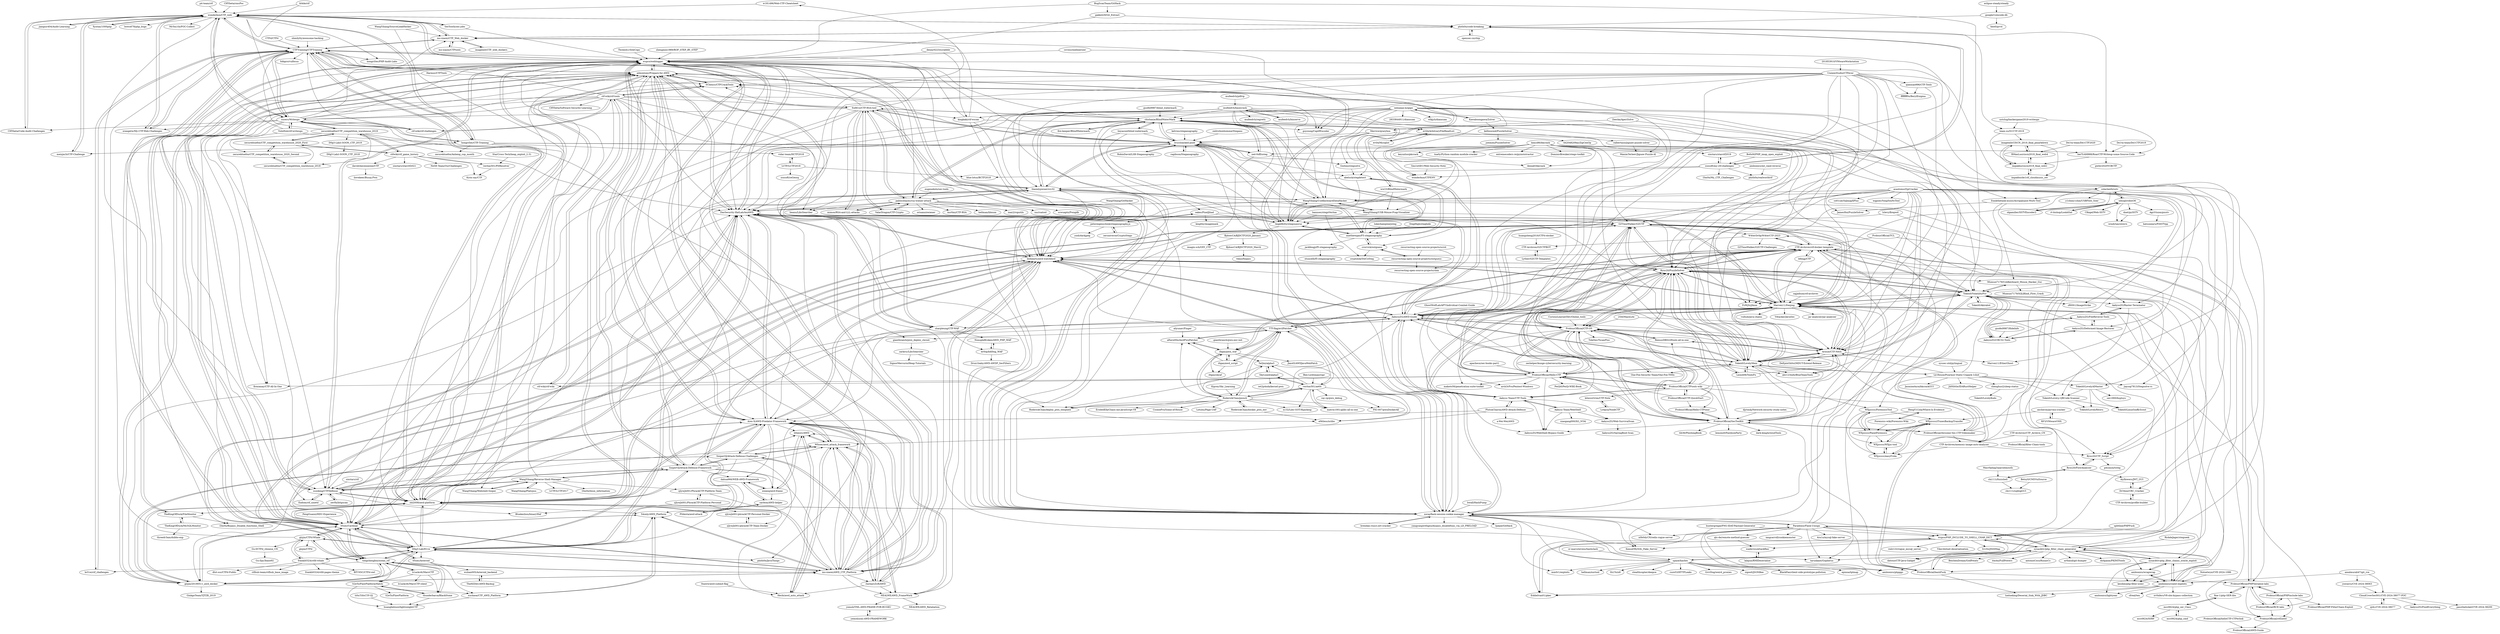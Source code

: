 digraph G {
"w181496/Web-CTF-Cheatsheet" -> "wonderkun/CTF_web" ["e"=1]
"google/vulncode-db" -> "phith0n/code-breaking"
"google/vulncode-db" -> "fate0/prvd" ["e"=1]
"gakki429/Git_Extract" -> "wupco/weblogger"
"gakki429/Git_Extract" -> "phith0n/code-breaking"
"admintony/Prepare-for-AWD" -> "Ares-X/AWD-Predator-Framework"
"admintony/Prepare-for-AWD" -> "DasSecurity-HatLab/AoiAWD"
"admintony/Prepare-for-AWD" -> "zhl2008/awd-platform"
"admintony/Prepare-for-AWD" -> "wupco/weblogger"
"admintony/Prepare-for-AWD" -> "leohearts/awd-watchbird"
"admintony/Prepare-for-AWD" -> "05sec/Cardinal"
"admintony/Prepare-for-AWD" -> "mo-xiaoxi/AWD_CTF_Platform"
"admintony/Prepare-for-AWD" -> "ssooking/CTFDefense"
"admintony/Prepare-for-AWD" -> "SniperOJ/Attack-Defense-Framework"
"admintony/Prepare-for-AWD" -> "AabyssZG/AWD-Guide"
"admintony/Prepare-for-AWD" -> "Wfzsec/awd_attack_framework"
"admintony/Prepare-for-AWD" -> "sharpleung/CTF-WAF"
"admintony/Prepare-for-AWD" -> "glzjin/20190511_awd_docker"
"admintony/Prepare-for-AWD" -> "CTFTraining/CTFTraining"
"admintony/Prepare-for-AWD" -> "0Chencc/CTFCrackTools" ["e"=1]
"6u661e/CTF-RSA-tool" -> "wupco/weblogger"
"6u661e/CTF-RSA-tool" -> "zhl2008/awd-platform"
"6u661e/CTF-RSA-tool" -> "0Chencc/CTFCrackTools" ["e"=1]
"6u661e/CTF-RSA-tool" -> "mimoo/RSA-and-LLL-attacks" ["e"=1]
"6u661e/CTF-RSA-tool" -> "ssooking/CTFDefense"
"6u661e/CTF-RSA-tool" -> "lieanu/LibcSearcher" ["e"=1]
"6u661e/CTF-RSA-tool" -> "livz/cloacked-pixel"
"6u661e/CTF-RSA-tool" -> "admintony/Prepare-for-AWD"
"6u661e/CTF-RSA-tool" -> "CTFTraining/CTFTraining"
"6u661e/CTF-RSA-tool" -> "theonlypwner/crc32"
"6u661e/CTF-RSA-tool" -> "pablocelayes/rsa-wiener-attack"
"6u661e/CTF-RSA-tool" -> "ValarDragon/CTF-Crypto" ["e"=1]
"6u661e/CTF-RSA-tool" -> "kingkaki/ctf-wscan"
"6u661e/CTF-RSA-tool" -> "susers/Writeups"
"6u661e/CTF-RSA-tool" -> "chishaxie/BlindWaterMark"
"kingkaki/ctf-wscan" -> "ev0A/ArbitraryFileReadList"
"kingkaki/ctf-wscan" -> "mo-xiaoxi/CTF_Web_docker"
"kingkaki/ctf-wscan" -> "leohearts/awd-watchbird"
"kingkaki/ctf-wscan" -> "noraj/flask-session-cookie-manager"
"kingkaki/ctf-wscan" -> "wupco/weblogger"
"ww23/BlindWatermark" -> "chishaxie/BlindWaterMark" ["e"=1]
"ww23/BlindWatermark" -> "AngelKitty/stegosaurus" ["e"=1]
"ww23/BlindWatermark" -> "WangYihang/USB-Mouse-Pcap-Visualizer" ["e"=1]
"Paradoxis/Flask-Unsign" -> "noraj/flask-session-cookie-manager"
"Paradoxis/Flask-Unsign" -> "wupco/PHP_INCLUDE_TO_SHELL_CHAR_DICT"
"Paradoxis/Flask-Unsign" -> "synacktiv/php_filter_chain_generator"
"Paradoxis/Flask-Unsign" -> "Marven11/Fenjing"
"Paradoxis/Flask-Unsign" -> "EddieIvan01/pker"
"Paradoxis/Flask-Unsign" -> "iangcarroll/cookiemonster" ["e"=1]
"Paradoxis/Flask-Unsign" -> "n0b0dyCN/redis-rogue-server" ["e"=1]
"Paradoxis/Flask-Unsign" -> "synacktiv/php_filter_chains_oracle_exploit"
"Paradoxis/Flask-Unsign" -> "tarunkant/Gopherus" ["e"=1]
"Paradoxis/Flask-Unsign" -> "CTF-Archives/ctf-docker-template"
"Paradoxis/Flask-Unsign" -> "qtc-de/remote-method-guesser" ["e"=1]
"Paradoxis/Flask-Unsign" -> "ambionics/phpggc" ["e"=1]
"Paradoxis/Flask-Unsign" -> "ProbiusOfficial/bashFuck"
"Paradoxis/Flask-Unsign" -> "4ra1n/mysql-fake-server" ["e"=1]
"guofei9987/blind_watermark" -> "chishaxie/BlindWaterMark" ["e"=1]
"fire-keeper/BlindWatermark" -> "chishaxie/BlindWaterMark" ["e"=1]
"RF3/VMwareVMX" -> "axcheron/pyvmx-cracker"
"Giotino/stegsolve" -> "abeluck/stegdetect" ["e"=1]
"CTFTraining/CTFTraining" -> "D0g3-Lab/H1ve"
"CTFTraining/CTFTraining" -> "susers/Writeups"
"CTFTraining/CTFTraining" -> "wonderkun/CTF_web"
"CTFTraining/CTFTraining" -> "wupco/weblogger"
"CTFTraining/CTFTraining" -> "zhl2008/awd-platform"
"CTFTraining/CTFTraining" -> "mo-xiaoxi/CTF_Web_docker"
"CTFTraining/CTFTraining" -> "05sec/Cardinal"
"CTFTraining/CTFTraining" -> "hongriSec/PHP-Audit-Labs" ["e"=1]
"CTFTraining/CTFTraining" -> "hongriSec/CTF-Training"
"CTFTraining/CTFTraining" -> "admintony/Prepare-for-AWD"
"CTFTraining/CTFTraining" -> "DasSecurity-HatLab/AoiAWD"
"CTFTraining/CTFTraining" -> "le31ei/ctf_challenges"
"CTFTraining/CTFTraining" -> "mo-xiaoxi/AWD_CTF_Platform"
"CTFTraining/CTFTraining" -> "orangetw/My-CTF-Web-Challenges" ["e"=1]
"CTFTraining/CTFTraining" -> "fofapro/vulfocus" ["e"=1]
"FengGuanxi/HDU-Experience" -> "05sec/Cardinal" ["e"=1]
"mo-xiaoxi/AWD_CTF_Platform" -> "zhl2008/awd-platform"
"mo-xiaoxi/AWD_CTF_Platform" -> "05sec/Cardinal"
"mo-xiaoxi/AWD_CTF_Platform" -> "DasSecurity-HatLab/AoiAWD"
"mo-xiaoxi/AWD_CTF_Platform" -> "54only/AWD_Platform"
"mo-xiaoxi/AWD_CTF_Platform" -> "D0g3-Lab/H1ve"
"mo-xiaoxi/AWD_CTF_Platform" -> "glzjin/20190511_awd_docker"
"mo-xiaoxi/AWD_CTF_Platform" -> "admintony/Prepare-for-AWD"
"mo-xiaoxi/AWD_CTF_Platform" -> "Ares-X/AWD-Predator-Framework"
"mo-xiaoxi/AWD_CTF_Platform" -> "NEALWE/AWD_FrameWork"
"mo-xiaoxi/AWD_CTF_Platform" -> "Wfzsec/awd_attack_framework"
"mo-xiaoxi/AWD_CTF_Platform" -> "leohearts/awd-watchbird"
"mo-xiaoxi/AWD_CTF_Platform" -> "wupco/weblogger"
"mo-xiaoxi/AWD_CTF_Platform" -> "tongchengbin/ocean_ctf"
"mo-xiaoxi/AWD_CTF_Platform" -> "CTFTraining/CTFTraining"
"mo-xiaoxi/AWD_CTF_Platform" -> "ZacharyZcR/AWD"
"ev0A/ArbitraryFileReadList" -> "ev0A/Mysqlist"
"ev0A/ArbitraryFileReadList" -> "wonderkun/CTFENV"
"ev0A/ArbitraryFileReadList" -> "wupco/PHP_INCLUDE_TO_SHELL_CHAR_DICT"
"matrix1001/glibc-all-in-one" -> "veritas501/ae64" ["e"=1]
"mufeedvh/basecrack" -> "Marven11/Fenjing"
"mufeedvh/basecrack" -> "noraj/flask-session-cookie-manager"
"mufeedvh/basecrack" -> "AngelKitty/stegosaurus"
"mufeedvh/basecrack" -> "FzWjScJ/knm"
"mufeedvh/basecrack" -> "Ares-X/AWD-Predator-Framework"
"mufeedvh/basecrack" -> "WangYihang/UsbKeyboardDataHacker"
"mufeedvh/basecrack" -> "mufeedvh/regretti" ["e"=1]
"mufeedvh/basecrack" -> "mufeedvh/binserve" ["e"=1]
"mufeedvh/basecrack" -> "leohearts/awd-watchbird"
"mufeedvh/basecrack" -> "DasSecurity-HatLab/AoiAWD"
"mufeedvh/basecrack" -> "ev0A/ArbitraryFileReadList"
"mufeedvh/basecrack" -> "kingkaki/ctf-wscan"
"mufeedvh/basecrack" -> "05sec/Cardinal"
"mufeedvh/basecrack" -> "chishaxie/BlindWaterMark"
"zhl2008/awd-platform" -> "mo-xiaoxi/AWD_CTF_Platform"
"zhl2008/awd-platform" -> "admintony/Prepare-for-AWD"
"zhl2008/awd-platform" -> "05sec/Cardinal"
"zhl2008/awd-platform" -> "glzjin/20190511_awd_docker"
"zhl2008/awd-platform" -> "leohearts/awd-watchbird"
"zhl2008/awd-platform" -> "Ares-X/AWD-Predator-Framework"
"zhl2008/awd-platform" -> "DasSecurity-HatLab/AoiAWD"
"zhl2008/awd-platform" -> "wupco/weblogger"
"zhl2008/awd-platform" -> "D0g3-Lab/H1ve"
"zhl2008/awd-platform" -> "CTFTraining/CTFTraining"
"zhl2008/awd-platform" -> "54only/AWD_Platform"
"zhl2008/awd-platform" -> "ssooking/CTFDefense"
"zhl2008/awd-platform" -> "noraj/flask-session-cookie-manager"
"zhl2008/awd-platform" -> "SniperOJ/Attack-Defense-Framework"
"zhl2008/awd-platform" -> "TheKingOfDuck/FileMonitor"
"0xaww/awd-submit-flag" -> "Hecbi/awd_auto_attack"
"WangYihang/Platypus" -> "WangYihang/Reverse-Shell-Manager" ["e"=1]
"dnet/pySSTV" -> "windytan/slowrx"
"TheKingOfDuck/MySQLMonitor" -> "TheKingOfDuck/FileMonitor"
"TheKingOfDuck/MySQLMonitor" -> "threedr3am/dubbo-exp" ["e"=1]
"Harmoc/CTFTools" -> "0Chencc/CTFCrackTools" ["e"=1]
"Harmoc/CTFTools" -> "05sec/Cardinal"
"StegHigh/steghide" -> "matthewgao/F5-steganography" ["e"=1]
"resurrecting-open-source-projects/outguess" -> "crorvick/outguess"
"resurrecting-open-source-projects/outguess" -> "resurrecting-open-source-projects/cbm"
"pablocelayes/rsa-wiener-attack" -> "mimoo/RSA-and-LLL-attacks" ["e"=1]
"pablocelayes/rsa-wiener-attack" -> "ValarDragon/CTF-Crypto" ["e"=1]
"pablocelayes/rsa-wiener-attack" -> "6u661e/CTF-RSA-tool"
"pablocelayes/rsa-wiener-attack" -> "kur0mi/CTF-RSA" ["e"=1]
"pablocelayes/rsa-wiener-attack" -> "lieanu/LibcSearcher" ["e"=1]
"pablocelayes/rsa-wiener-attack" -> "chishaxie/BlindWaterMark"
"pablocelayes/rsa-wiener-attack" -> "theonlypwner/crc32"
"pablocelayes/rsa-wiener-attack" -> "noraj/flask-session-cookie-manager"
"pablocelayes/rsa-wiener-attack" -> "hellman/libnum" ["e"=1]
"pablocelayes/rsa-wiener-attack" -> "inaz2/roputils" ["e"=1]
"pablocelayes/rsa-wiener-attack" -> "wupco/weblogger"
"pablocelayes/rsa-wiener-attack" -> "ius/rsatool" ["e"=1]
"pablocelayes/rsa-wiener-attack" -> "scwuaptx/Pwngdb" ["e"=1]
"pablocelayes/rsa-wiener-attack" -> "DasSecurity-HatLab/AoiAWD"
"pablocelayes/rsa-wiener-attack" -> "orisano/owiener"
"opensec-cn/chip" -> "phith0n/code-breaking" ["e"=1]
"CHYbeta/Code-Audit-Challenges" -> "wonderkun/CTF_web" ["e"=1]
"resurrecting-open-source-projects/scrot" -> "resurrecting-open-source-projects/cbm" ["e"=1]
"resurrecting-open-source-projects/scrot" -> "resurrecting-open-source-projects/outguess" ["e"=1]
"theonlypwner/crc32" -> "chishaxie/BlindWaterMark"
"theonlypwner/crc32" -> "WangYihang/UsbKeyboardDataHacker"
"theonlypwner/crc32" -> "noraj/flask-session-cookie-manager"
"theonlypwner/crc32" -> "6u661e/CTF-RSA-tool"
"theonlypwner/crc32" -> "DasSecurity-HatLab/AoiAWD"
"theonlypwner/crc32" -> "mo-xiaoxi/AWD_CTF_Platform"
"theonlypwner/crc32" -> "AngelKitty/stegosaurus"
"theonlypwner/crc32" -> "wupco/weblogger"
"theonlypwner/crc32" -> "livz/cloacked-pixel"
"theonlypwner/crc32" -> "WangYihang/USB-Mouse-Pcap-Visualizer"
"theonlypwner/crc32" -> "zhl2008/awd-platform"
"theonlypwner/crc32" -> "Ares-X/AWD-Predator-Framework"
"theonlypwner/crc32" -> "pablocelayes/rsa-wiener-attack"
"theonlypwner/crc32" -> "Eadom/ctf_xinetd" ["e"=1]
"theonlypwner/crc32" -> "leohearts/awd-watchbird"
"LCTF/LCTF2018" -> "vidar-team/HCTF2018"
"LCTF/LCTF2018" -> "blue-lotus/BCTF2018"
"LCTF/LCTF2018" -> "zsxsoft/reGeorg"
"Ares-X/AWD-Predator-Framework" -> "admintony/Prepare-for-AWD"
"Ares-X/AWD-Predator-Framework" -> "wupco/weblogger"
"Ares-X/AWD-Predator-Framework" -> "zhl2008/awd-platform"
"Ares-X/AWD-Predator-Framework" -> "SniperOJ/Attack-Defense-Framework"
"Ares-X/AWD-Predator-Framework" -> "xnianq/awd-frame"
"Ares-X/AWD-Predator-Framework" -> "Wfzsec/awd_attack_framework"
"Ares-X/AWD-Predator-Framework" -> "ssooking/CTFDefense"
"Ares-X/AWD-Predator-Framework" -> "ZacharyZcR/AWD"
"Ares-X/AWD-Predator-Framework" -> "DasSecurity-HatLab/AoiAWD"
"Ares-X/AWD-Predator-Framework" -> "leohearts/awd-watchbird"
"Ares-X/AWD-Predator-Framework" -> "NEALWE/AWD_FrameWork"
"Ares-X/AWD-Predator-Framework" -> "mo-xiaoxi/AWD_CTF_Platform"
"Ares-X/AWD-Predator-Framework" -> "SniperOJ/Attack-Defense-Challenges"
"Ares-X/AWD-Predator-Framework" -> "dahua966/WEB-AWD-Framework"
"Ares-X/AWD-Predator-Framework" -> "litheory/AWD"
"glzjin/20190511_awd_docker" -> "zhl2008/awd-platform"
"glzjin/20190511_awd_docker" -> "05sec/Cardinal"
"glzjin/20190511_awd_docker" -> "mo-xiaoxi/AWD_CTF_Platform"
"glzjin/20190511_awd_docker" -> "tongchengbin/ocean_ctf"
"glzjin/20190511_awd_docker" -> "D0g3-Lab/H1ve"
"glzjin/20190511_awd_docker" -> "GinkgoTeam/YJTZB_2019"
"glzjin/20190511_awd_docker" -> "admintony/Prepare-for-AWD"
"glzjin/20190511_awd_docker" -> "SniperOJ/Attack-Defense-Challenges"
"glzjin/20190511_awd_docker" -> "DasSecurity-HatLab/AoiAWD"
"glzjin/20190511_awd_docker" -> "xuchaoa/CTF_AWD_Platform"
"lukechampine/jsteg" -> "matthewgao/F5-steganography" ["e"=1]
"jiangsir404/Audit-Learning" -> "wonderkun/CTF_web" ["e"=1]
"lclevy/firepwd" -> "synacktiv/php_filter_chain_generator" ["e"=1]
"lclevy/firepwd" -> "AngelKitty/stegosaurus" ["e"=1]
"susers/Writeups" -> "CTFTraining/CTFTraining"
"susers/Writeups" -> "wonderkun/CTF_web"
"susers/Writeups" -> "zhl2008/awd-platform"
"susers/Writeups" -> "0Chencc/CTFCrackTools" ["e"=1]
"susers/Writeups" -> "CHYbeta/Code-Audit-Challenges" ["e"=1]
"susers/Writeups" -> "securebluefox/CTF_competition_warehouse_2019"
"susers/Writeups" -> "VulnHub/ctf-writeups" ["e"=1]
"susers/Writeups" -> "admintony/Prepare-for-AWD"
"susers/Writeups" -> "wupco/weblogger"
"susers/Writeups" -> "hongriSec/CTF-Training"
"susers/Writeups" -> "ctf-wiki/ctf-challenges" ["e"=1]
"susers/Writeups" -> "ssooking/CTFDefense"
"susers/Writeups" -> "firmianay/CTF-All-In-One" ["e"=1]
"susers/Writeups" -> "orangetw/My-CTF-Web-Challenges" ["e"=1]
"susers/Writeups" -> "mo-xiaoxi/CTF_Web_docker"
"colaclanth/sstv" -> "frankthetank-music/Acropalypse-Multi-Tool"
"colaclanth/sstv" -> "WangYihang/UsbKeyboardDataHacker"
"colaclanth/sstv" -> "Byxs20/CTF_Script"
"colaclanth/sstv" -> "y1shiny1shin/USBFlow_Soer"
"colaclanth/sstv" -> "xdsopl/robot36"
"colaclanth/sstv" -> "AabyssZG/Raster-Terminator"
"colaclanth/sstv" -> "FzWjScJ/knm"
"colaclanth/sstv" -> "olgamiller/SSTVEncoder2"
"colaclanth/sstv" -> "jiayuqi7813/Stegsolve-rs"
"SniperOJ/Attack-Defense-Framework" -> "Ares-X/AWD-Predator-Framework"
"SniperOJ/Attack-Defense-Framework" -> "dahua966/WEB-AWD-Framework"
"SniperOJ/Attack-Defense-Framework" -> "wupco/weblogger"
"SniperOJ/Attack-Defense-Framework" -> "admintony/Prepare-for-AWD"
"SniperOJ/Attack-Defense-Framework" -> "SniperOJ/Attack-Defense-Challenges"
"SniperOJ/Attack-Defense-Framework" -> "Wfzsec/awd_attack_framework"
"SniperOJ/Attack-Defense-Framework" -> "xnianq/awd-frame"
"SniperOJ/Attack-Defense-Framework" -> "ssooking/CTFDefense"
"SniperOJ/Attack-Defense-Framework" -> "WangYihang/Reverse-Shell-Manager"
"SniperOJ/Attack-Defense-Framework" -> "zhl2008/awd-platform"
"SniperOJ/Attack-Defense-Framework" -> "mo-xiaoxi/AWD_CTF_Platform"
"SniperOJ/Attack-Defense-Challenges" -> "Wfzsec/awd_attack_framework"
"SniperOJ/Attack-Defense-Challenges" -> "SniperOJ/Attack-Defense-Framework"
"SniperOJ/Attack-Defense-Challenges" -> "Hecbi/awd_auto_attack"
"SniperOJ/Attack-Defense-Challenges" -> "ZacharyZcR/AWD"
"SniperOJ/Attack-Defense-Challenges" -> "Ares-X/AWD-Predator-Framework"
"SniperOJ/Attack-Defense-Challenges" -> "54only/AWD_Platform"
"SniperOJ/Attack-Defense-Challenges" -> "glzjin/20190511_awd_docker"
"SniperOJ/Attack-Defense-Challenges" -> "litheory/AWD"
"Hecbi/awd_auto_attack" -> "litheory/AWD"
"Hecbi/awd_auto_attack" -> "Wfzsec/awd_attack_framework"
"Wfzsec/awd_attack_framework" -> "NEALWE/AWD_FrameWork"
"Wfzsec/awd_attack_framework" -> "litheory/AWD"
"Wfzsec/awd_attack_framework" -> "Hecbi/awd_auto_attack"
"Wfzsec/awd_attack_framework" -> "Ares-X/AWD-Predator-Framework"
"Wfzsec/awd_attack_framework" -> "ZacharyZcR/AWD"
"Wfzsec/awd_attack_framework" -> "SniperOJ/Attack-Defense-Challenges"
"ZacharyZcR/AWD" -> "Ares-X/AWD-Predator-Framework"
"ZacharyZcR/AWD" -> "Wfzsec/awd_attack_framework"
"ZacharyZcR/AWD" -> "SniperOJ/Attack-Defense-Challenges"
"ZacharyZcR/AWD" -> "NEALWE/AWD_FrameWork"
"ZacharyZcR/AWD" -> "Hecbi/awd_auto_attack"
"ZacharyZcR/AWD" -> "litheory/AWD"
"Kawaboongawa/Zolver" -> "kellinwood/PuzzleSolver"
"Kawaboongawa/Zolver" -> "nemanja-m/gaps"
"Kawaboongawa/Zolver" -> "MaximTerleev/Jigsaw-Puzzle-AI"
"kelvins/steganography" -> "livz/cloacked-pixel" ["e"=1]
"54only/AWD_Platform" -> "xuchaoa/CTF_AWD_Platform"
"54only/AWD_Platform" -> "mo-xiaoxi/AWD_CTF_Platform"
"54only/AWD_Platform" -> "05sec/Cardinal"
"securebluefox/CTF_competition_warehouse_2019" -> "securebluefox/CTF_competition_warehouse_2020_First"
"securebluefox/CTF_competition_warehouse_2019" -> "securebluefox/Anheng_cup_month"
"securebluefox/CTF_competition_warehouse_2019" -> "securebluefox/CTF_competition_warehouse_2018"
"securebluefox/CTF_competition_warehouse_2019" -> "ctfwiki/ctf_game_history"
"securebluefox/CTF_competition_warehouse_2019" -> "securebluefox/CTF_competition_warehouse_2020_Second"
"securebluefox/CTF_competition_warehouse_2019" -> "giantbranch/pwn_deploy_chroot" ["e"=1]
"securebluefox/CTF_competition_warehouse_2019" -> "susers/Writeups"
"securebluefox/CTF_competition_warehouse_2019" -> "D0g3-Lab/i-SOON_CTF_2019"
"securebluefox/CTF_competition_warehouse_2019" -> "CTFTraining/CTFTraining"
"kellinwood/PuzzleSolver" -> "ralbertazzi/jigsaw-puzzle-solver"
"kellinwood/PuzzleSolver" -> "jzeimen/PuzzleSolver"
"hongriSec/CTF-Training" -> "CTFTraining/CTFTraining"
"hongriSec/CTF-Training" -> "wonderkun/CTF_web"
"hongriSec/CTF-Training" -> "susers/Writeups"
"hongriSec/CTF-Training" -> "vidar-team/HCTF2018"
"hongriSec/CTF-Training" -> "berTrAM888/RoarCTF-Writeup-some-Source-Code"
"hongriSec/CTF-Training" -> "meizjm3i/CTF-Challenge"
"hongriSec/CTF-Training" -> "zhl2008/awd-platform"
"hongriSec/CTF-Training" -> "sixstars/starctf2019" ["e"=1]
"hongriSec/CTF-Training" -> "securebluefox/Anheng_cup_month"
"AngelKitty/stegosaurus" -> "matthewgao/F5-steganography"
"AngelKitty/stegosaurus" -> "BjdsecCA/BJDCTF2020_January"
"AngelKitty/stegosaurus" -> "WangYihang/UsbKeyboardDataHacker"
"TheKingOfDuck/FileMonitor" -> "TheKingOfDuck/MySQLMonitor"
"TheKingOfDuck/FileMonitor" -> "wupco/weblogger"
"TheKingOfDuck/FileMonitor" -> "l3m0n/Bypass_Disable_functions_Shell" ["e"=1]
"giantbranch/pwn_deploy_chroot" -> "zarkivy/LibcSearcher" ["e"=1]
"AgriVision/pisstv" -> "hatsunearu/PiSSTVpp"
"veritas501/ae64" -> "SkyLined/alpha3"
"veritas501/ae64" -> "TaQini/alpha3"
"veritas501/ae64" -> "ef4tless/xclibc"
"veritas501/ae64" -> "matrix1001/glibc-all-in-one" ["e"=1]
"veritas501/ae64" -> "RoderickChan/pwncli"
"veritas501/ae64" -> "n132/Libc-GOT-Hijacking" ["e"=1]
"veritas501/ae64" -> "RoderickChan/deploy_pwn_template"
"veritas501/ae64" -> "TTY-flag/evilPatcher"
"veritas501/ae64" -> "ray-cp/pwn_debug" ["e"=1]
"Bo0oM/PHP_imap_open_exploit" -> "zsxsoft/my-ctf-challenges" ["e"=1]
"wupco/weblogger" -> "admintony/Prepare-for-AWD"
"wupco/weblogger" -> "Ares-X/AWD-Predator-Framework"
"wupco/weblogger" -> "DasSecurity-HatLab/AoiAWD"
"wupco/weblogger" -> "ssooking/CTFDefense"
"wupco/weblogger" -> "zhl2008/awd-platform"
"wupco/weblogger" -> "leohearts/awd-watchbird"
"wupco/weblogger" -> "SniperOJ/Attack-Defense-Framework"
"wupco/weblogger" -> "noraj/flask-session-cookie-manager"
"wupco/weblogger" -> "CTFTraining/CTFTraining"
"wupco/weblogger" -> "wonderkun/CTF_web"
"wupco/weblogger" -> "D0g3-Lab/H1ve"
"wupco/weblogger" -> "05sec/Cardinal"
"wupco/weblogger" -> "mo-xiaoxi/AWD_CTF_Platform"
"wupco/weblogger" -> "TheKingOfDuck/FileMonitor"
"wupco/weblogger" -> "l3m0n/Bypass_Disable_functions_Shell" ["e"=1]
"xnianq/awd-frame" -> "dahua966/WEB-AWD-Framework"
"xnianq/awd-frame" -> "sarleon/AWD-helper"
"xnianq/awd-frame" -> "litheory/AWD"
"sixstars/starctf2019" -> "zsxsoft/my-ctf-challenges" ["e"=1]
"WangYihang/Reverse-Shell-Manager" -> "SniperOJ/Attack-Defense-Framework"
"WangYihang/Reverse-Shell-Manager" -> "wupco/weblogger"
"WangYihang/Reverse-Shell-Manager" -> "WangYihang/Platypus" ["e"=1]
"WangYihang/Reverse-Shell-Manager" -> "LCTF/LCTF2017" ["e"=1]
"WangYihang/Reverse-Shell-Manager" -> "ssooking/CTFDefense"
"WangYihang/Reverse-Shell-Manager" -> "l3m0n/linux_information"
"WangYihang/Reverse-Shell-Manager" -> "WangYihang/Webshell-Sniper" ["e"=1]
"WangYihang/Reverse-Shell-Manager" -> "zjlywjh001/PhrackCTF-Platform-Team"
"Smi1eSEC/Web-Security-Note" -> "wonderkun/CTFENV"
"mo-xiaoxi/CTF_Web_docker" -> "imagemlt/CTF_web_dockers"
"mo-xiaoxi/CTF_Web_docker" -> "wonderkun/CTF_web"
"mo-xiaoxi/CTF_Web_docker" -> "phith0n/code-breaking"
"mo-xiaoxi/CTF_Web_docker" -> "mo-xiaoxi/CTFtools"
"mo-xiaoxi/CTF_Web_docker" -> "CTFTraining/CTFTraining"
"mo-xiaoxi/CTF_Web_docker" -> "wonderkun/CTFENV"
"xuchaoa/CTF_AWD_Platform" -> "huanghelouzi/lightweightCTF"
"xuchaoa/CTF_AWD_Platform" -> "54only/AWD_Platform"
"petereigenschink/steganography.js" -> "zeruniverse/CryptoStego"
"petereigenschink/steganography.js" -> "yndi/darkjpeg"
"petereigenschink/steganography.js" -> "oakes/PixelJihad"
"eclipse-steady/steady" -> "google/vulncode-db" ["e"=1]
"keyunluo/pkcrack" -> "Aloxaf/rbkcrack"
"axcheron/pyvmx-cracker" -> "RF3/VMwareVMX"
"axcheron/pyvmx-cracker" -> "WXjzcccc/iTunesBackupTransfer"
"phith0n/code-breaking" -> "zsxsoft/my-ctf-challenges"
"phith0n/code-breaking" -> "team-su/SUCTF-2019"
"phith0n/code-breaking" -> "berTrAM888/RoarCTF-Writeup-some-Source-Code"
"phith0n/code-breaking" -> "mo-xiaoxi/CTF_Web_docker"
"phith0n/code-breaking" -> "opensec-cn/chip" ["e"=1]
"phith0n/code-breaking" -> "wonderkun/CTF_web"
"yemoli/yml-AWD-FRAMEWORK" -> "yemoli/YML-AWD-FRAME-FOR-BUGKU"
"sarleon/AWD-helper" -> "dahua966/WEB-AWD-Framework"
"sarleon/AWD-helper" -> "P0desta/awd-attack"
"dahua966/WEB-AWD-Framework" -> "sarleon/AWD-helper"
"dahua966/WEB-AWD-Framework" -> "xnianq/awd-frame"
"meizjm3i/CTF-Challenge" -> "wonderkun/CTF_web"
"De1ta-team/De1CTF2019" -> "berTrAM888/RoarCTF-Writeup-some-Source-Code" ["e"=1]
"imagemlt/CTF_web_dockers" -> "mo-xiaoxi/CTF_Web_docker"
"ssooking/CTFDefense" -> "wupco/weblogger"
"ssooking/CTFDefense" -> "Ares-X/AWD-Predator-Framework"
"ssooking/CTFDefense" -> "Bluekezhou/binaryWaf" ["e"=1]
"ssooking/CTFDefense" -> "admintony/Prepare-for-AWD"
"ssooking/CTFDefense" -> "SniperOJ/Attack-Defense-Framework"
"ssooking/CTFDefense" -> "zhl2008/awd-platform"
"ssooking/CTFDefense" -> "zer0h/httpscan" ["e"=1]
"ssooking/CTFDefense" -> "Eadom/ctf_xinetd" ["e"=1]
"ssooking/CTFDefense" -> "Wfzsec/awd_attack_framework"
"ssooking/CTFDefense" -> "WangYihang/Reverse-Shell-Manager"
"ssooking/CTFDefense" -> "wonderkun/CTF_web"
"NEALWE/AWD_FrameWork" -> "Wfzsec/awd_attack_framework"
"NEALWE/AWD_FrameWork" -> "NEALWE/AWD_Retaliation"
"NEALWE/AWD_FrameWork" -> "yemoli/YML-AWD-FRAME-FOR-BUGKU"
"NEALWE/AWD_FrameWork" -> "Ares-X/AWD-Predator-Framework"
"zsxsoft/my-ctf-challenges" -> "phith0n/realworldctf"
"zsxsoft/my-ctf-challenges" -> "sixstars/starctf2019" ["e"=1]
"zsxsoft/my-ctf-challenges" -> "blue-lotus/BCTF2018"
"zsxsoft/my-ctf-challenges" -> "phith0n/code-breaking"
"zsxsoft/my-ctf-challenges" -> "l3m0n/My_CTF_Challenges"
"zsxsoft/my-ctf-challenges" -> "wonderkun/CTFENV"
"RManLuo/ciscn2019_final_web4" -> "imagemlt/CISCN_2019_final_pmarkdown"
"RManLuo/ciscn2019_final_web4" -> "impakho/ciscn2019_final_web1"
"impakho/ciscn2019_final_web1" -> "imagemlt/CISCN_2019_final_pmarkdown"
"impakho/ciscn2019_final_web1" -> "RManLuo/ciscn2019_final_web4"
"impakho/ciscn2019_final_web1" -> "impakho/de1ctf_cloudmusic_rev"
"litheory/AWD" -> "Hecbi/awd_auto_attack"
"litheory/AWD" -> "xnianq/awd-frame"
"litheory/AWD" -> "Wfzsec/awd_attack_framework"
"vidar-team/HCTF2018" -> "LCTF/LCTF2018"
"ralbertazzi/jigsaw-puzzle-solver" -> "MaximTerleev/Jigsaw-Puzzle-AI"
"imagemlt/CISCN_2019_final_pmarkdown" -> "RManLuo/ciscn2019_final_web4"
"imagemlt/CISCN_2019_final_pmarkdown" -> "impakho/ciscn2019_final_web1"
"imagemlt/CISCN_2019_final_pmarkdown" -> "impakho/de1ctf_cloudmusic_rev"
"P0desta/awd-attack" -> "sarleon/AWD-helper"
"ambionics/mt_rand-reverse" -> "phith0n/realworldctf"
"denny0223/scrabble" -> "kingkaki/ctf-wscan" ["e"=1]
"denny0223/scrabble" -> "wupco/weblogger" ["e"=1]
"CTFd/CTFd" -> "CTFTraining/CTFTraining" ["e"=1]
"sharpleung/CTF-WAF" -> "leohearts/awd-watchbird"
"sharpleung/CTF-WAF" -> "DasSecurity-HatLab/AoiAWD"
"sharpleung/CTF-WAF" -> "dr0op/k4l0ng_WAF"
"sharpleung/CTF-WAF" -> "admintony/Prepare-for-AWD"
"sharpleung/CTF-WAF" -> "AabyssZG/AWD-Guide"
"sharpleung/CTF-WAF" -> "glzjin/20190511_awd_docker"
"sharpleung/CTF-WAF" -> "NonupleBroken/AWD_PHP_WAF"
"sharpleung/CTF-WAF" -> "Ares-X/AWD-Predator-Framework"
"matthewgao/F5-steganography" -> "livz/cloacked-pixel"
"matthewgao/F5-steganography" -> "AngelKitty/stegosaurus"
"matthewgao/F5-steganography" -> "abeluck/stegdetect" ["e"=1]
"matthewgao/F5-steganography" -> "crorvick/outguess"
"matthewgao/F5-steganography" -> "jackfengji/f5-steganography"
"matthewgao/F5-steganography" -> "chishaxie/BlindWaterMark"
"BjdsecCA/BJDCTF2020_January" -> "imagin-sch/GXY_CTF"
"BjdsecCA/BJDCTF2020_January" -> "BjdsecCA/BJDCTF2020_March"
"livz/cloacked-pixel" -> "RobinDavid/LSB-Steganography" ["e"=1]
"livz/cloacked-pixel" -> "matthewgao/F5-steganography"
"livz/cloacked-pixel" -> "AngelKitty/stegosaurus"
"livz/cloacked-pixel" -> "ragibson/Steganography" ["e"=1]
"livz/cloacked-pixel" -> "chishaxie/BlindWaterMark"
"livz/cloacked-pixel" -> "6u661e/CTF-RSA-tool"
"livz/cloacked-pixel" -> "wupco/weblogger"
"livz/cloacked-pixel" -> "DasSecurity-HatLab/AoiAWD"
"livz/cloacked-pixel" -> "WangYihang/USB-Mouse-Pcap-Visualizer"
"livz/cloacked-pixel" -> "theonlypwner/crc32"
"livz/cloacked-pixel" -> "noraj/flask-session-cookie-manager"
"livz/cloacked-pixel" -> "WangYihang/UsbKeyboardDataHacker"
"livz/cloacked-pixel" -> "zed-0xff/zsteg" ["e"=1]
"livz/cloacked-pixel" -> "abeluck/stegdetect" ["e"=1]
"livz/cloacked-pixel" -> "0Chencc/CTFCrackTools" ["e"=1]
"leohearts/awd-watchbird" -> "DasSecurity-HatLab/AoiAWD"
"leohearts/awd-watchbird" -> "admintony/Prepare-for-AWD"
"leohearts/awd-watchbird" -> "05sec/Cardinal"
"leohearts/awd-watchbird" -> "zhl2008/awd-platform"
"leohearts/awd-watchbird" -> "wupco/weblogger"
"leohearts/awd-watchbird" -> "sharpleung/CTF-WAF"
"leohearts/awd-watchbird" -> "Marven11/Fenjing"
"leohearts/awd-watchbird" -> "Ares-X/AWD-Predator-Framework"
"leohearts/awd-watchbird" -> "noraj/flask-session-cookie-manager"
"leohearts/awd-watchbird" -> "AabyssZG/AWD-Guide"
"leohearts/awd-watchbird" -> "Tokeii0/VolatilityPro"
"leohearts/awd-watchbird" -> "NEALWE/AWD_FrameWork"
"leohearts/awd-watchbird" -> "D0g3-Lab/H1ve"
"leohearts/awd-watchbird" -> "mo-xiaoxi/AWD_CTF_Platform"
"leohearts/awd-watchbird" -> "Byxs20/PuzzleSolver"
"qtc-de/remote-method-guesser" -> "waderwu/attackRmi" ["e"=1]
"csvoss/onelinerizer" -> "wupco/weblogger" ["e"=1]
"csvoss/onelinerizer" -> "noraj/flask-session-cookie-manager" ["e"=1]
"splitline/PHPFuck" -> "wupco/PHP_INCLUDE_TO_SHELL_CHAR_DICT" ["e"=1]
"05sec/Cardinal" -> "DasSecurity-HatLab/AoiAWD"
"05sec/Cardinal" -> "D0g3-Lab/H1ve"
"05sec/Cardinal" -> "zhl2008/awd-platform"
"05sec/Cardinal" -> "leohearts/awd-watchbird"
"05sec/Cardinal" -> "mo-xiaoxi/AWD_CTF_Platform"
"05sec/Cardinal" -> "admintony/Prepare-for-AWD"
"05sec/Cardinal" -> "05sec/Asteroid"
"05sec/Cardinal" -> "glzjin/20190511_awd_docker"
"05sec/Cardinal" -> "tongchengbin/ocean_ctf"
"05sec/Cardinal" -> "GZTimeWalker/GZCTF"
"05sec/Cardinal" -> "54only/AWD_Platform"
"05sec/Cardinal" -> "CTFTraining/CTFTraining"
"05sec/Cardinal" -> "wupco/weblogger"
"05sec/Cardinal" -> "glzjin/CTFd-Whale"
"05sec/Cardinal" -> "Marven11/Fenjing"
"glzjin/CTFd-Whale" -> "frankli0324/ctfd-whale"
"glzjin/CTFd-Whale" -> "D0g3-Lab/H1ve"
"glzjin/CTFd-Whale" -> "glzjin/CTFd"
"glzjin/CTFd-Whale" -> "Gu-f/CTFd_chinese_CN"
"glzjin/CTFd-Whale" -> "05sec/Cardinal"
"glzjin/CTFd-Whale" -> "tongchengbin/ocean_ctf"
"glzjin/CTFd-Whale" -> "CTFTraining/CTFTraining"
"Gu-f/CTFd_chinese_CN" -> "Gu-f/py3base92"
"Kiprey/Skr_Learning" -> "RoderickChan/pwncli" ["e"=1]
"rt-bishop/Look4Sat" -> "xdsopl/robot36" ["e"=1]
"Zeecka/AperiSolve" -> "Merricx/qrazybox" ["e"=1]
"Zeecka/AperiSolve" -> "colaclanth/sstv" ["e"=1]
"D0g3-Lab/i-SOON_CTF_2019" -> "D0g3-Lab/i-SOON_CTF_2018"
"DasSecurity-HatLab/AoiAWD" -> "leohearts/awd-watchbird"
"DasSecurity-HatLab/AoiAWD" -> "admintony/Prepare-for-AWD"
"DasSecurity-HatLab/AoiAWD" -> "05sec/Cardinal"
"DasSecurity-HatLab/AoiAWD" -> "wupco/weblogger"
"DasSecurity-HatLab/AoiAWD" -> "zhl2008/awd-platform"
"DasSecurity-HatLab/AoiAWD" -> "mo-xiaoxi/AWD_CTF_Platform"
"DasSecurity-HatLab/AoiAWD" -> "sharpleung/CTF-WAF"
"DasSecurity-HatLab/AoiAWD" -> "D0g3-Lab/H1ve"
"DasSecurity-HatLab/AoiAWD" -> "Marven11/Fenjing"
"DasSecurity-HatLab/AoiAWD" -> "AabyssZG/AWD-Guide"
"DasSecurity-HatLab/AoiAWD" -> "Ares-X/AWD-Predator-Framework"
"DasSecurity-HatLab/AoiAWD" -> "noraj/flask-session-cookie-manager"
"DasSecurity-HatLab/AoiAWD" -> "GZTimeWalker/GZCTF"
"DasSecurity-HatLab/AoiAWD" -> "phith0n/JavaThings" ["e"=1]
"DasSecurity-HatLab/AoiAWD" -> "tongchengbin/ocean_ctf"
"Threezh1/SiteCopy" -> "wupco/weblogger" ["e"=1]
"qianxiao996/CTF-Tools" -> "ffffffff0x/BerylEnigma" ["e"=1]
"qianxiao996/CTF-Tools" -> "Arinue/CTF-NetA" ["e"=1]
"Ben-Lichtman/ropr" -> "veritas501/ae64" ["e"=1]
"201853910/VMwareWorkstation" -> "UniiemStudio/CTFever" ["e"=1]
"lalajun/RMIDeserialize" -> "waderwu/attackRmi"
"xdsopl/robot36" -> "olgamiller/SSTVEncoder2"
"xdsopl/robot36" -> "colaclanth/sstv"
"xdsopl/robot36" -> "CKegel/Web-SSTV"
"xdsopl/robot36" -> "dnet/pySSTV"
"xdsopl/robot36" -> "rt-bishop/Look4Sat" ["e"=1]
"xdsopl/robot36" -> "windytan/slowrx"
"xdsopl/robot36" -> "AgriVision/pisstv"
"PlutoaCharon/AWD-Attack-Defense" -> "a-Wei-Wei/AWD"
"PlutoaCharon/AWD-Attack-Defense" -> "Aabyss-Team/CTF-Tools"
"PlutoaCharon/AWD-Attack-Defense" -> "Ares-X/AWD-Predator-Framework"
"PlutoaCharon/AWD-Attack-Defense" -> "Wfzsec/awd_attack_framework"
"securebluefox/CTF_competition_warehouse_2018" -> "securebluefox/CTF_competition_warehouse_2020_Second"
"ustclug/hackergame2019-writeups" -> "berTrAM888/RoarCTF-Writeup-some-Source-Code" ["e"=1]
"ustclug/hackergame2019-writeups" -> "team-su/SUCTF-2019" ["e"=1]
"D0g3-Lab/H1ve" -> "05sec/Cardinal"
"D0g3-Lab/H1ve" -> "glzjin/CTFd-Whale"
"D0g3-Lab/H1ve" -> "zhl2008/awd-platform"
"D0g3-Lab/H1ve" -> "mo-xiaoxi/AWD_CTF_Platform"
"D0g3-Lab/H1ve" -> "DasSecurity-HatLab/AoiAWD"
"D0g3-Lab/H1ve" -> "CTFTraining/CTFTraining"
"D0g3-Lab/H1ve" -> "tongchengbin/ocean_ctf"
"D0g3-Lab/H1ve" -> "glzjin/20190511_awd_docker"
"D0g3-Lab/H1ve" -> "wupco/weblogger"
"D0g3-Lab/H1ve" -> "leohearts/awd-watchbird"
"D0g3-Lab/H1ve" -> "admintony/Prepare-for-AWD"
"D0g3-Lab/H1ve" -> "frankli0324/ctfd-whale"
"D0g3-Lab/H1ve" -> "54only/AWD_Platform"
"D0g3-Lab/H1ve" -> "05sec/Asteroid"
"D0g3-Lab/H1ve" -> "phith0n/JavaThings" ["e"=1]
"bl4de/ctf" -> "wonderkun/CTF_web" ["e"=1]
"bl4de/ctf" -> "susers/Writeups" ["e"=1]
"frankli0324/ctfd-whale" -> "glzjin/CTFd-Whale"
"frankli0324/ctfd-whale" -> "ctfhub-team/ctfhub_base_image"
"frankli0324/ctfd-whale" -> "frankli0324/ctfd-pages-theme"
"frankli0324/ctfd-whale" -> "BIT-NSC/CTFd-owl"
"frankli0324/ctfd-whale" -> "D0g3-Lab/H1ve"
"frankli0324/ctfd-whale" -> "dlut-sss/CTFd-Public"
"05sec/Asteroid" -> "wuhan005/Asteroid_backend"
"05sec/Asteroid" -> "05sec/Cardinal"
"05sec/Asteroid" -> "xuchaoa/CTF_AWD_Platform"
"waderwu/attackRmi" -> "lalajun/RMIDeserialize"
"ctfwiki/ctf_game_history" -> "securebluefox/CTF_competition_warehouse_2020_First"
"ctfwiki/ctf_game_history" -> "securebluefox/CTF_competition_warehouse_2019"
"ctfwiki/ctf_game_history" -> "Kirin-say/CTF"
"ctfwiki/ctf_game_history" -> "sixstars/starctf2021"
"ctfwiki/ctf_game_history" -> "NeSE-Team/OurChallenges" ["e"=1]
"ctfwiki/ctf_game_history" -> "veritas501/PltResolver"
"ctfwiki/ctf_game_history" -> "DasSecurity-HatLab/AoiAWD"
"ctfwiki/ctf_game_history" -> "davidcheyenneone/CTF"
"team-su/SUCTF-2019" -> "imagemlt/CISCN_2019_final_pmarkdown"
"team-su/SUCTF-2019" -> "impakho/ciscn2019_final_web1"
"ti0s/Ti0sCTF-OJ" -> "huanghelouzi/lightweightCTF"
"berTrAM888/RoarCTF-Writeup-some-Source-Code" -> "impakho/ciscn2019_final_web1"
"berTrAM888/RoarCTF-Writeup-some-Source-Code" -> "gwht/2020YCBCTF"
"wuhan005/Asteroid_backend" -> "TheHZDev/AWD-Backup"
"EddieIvan01/pker" -> "wupco/PHP_INCLUDE_TO_SHELL_CHAR_DICT"
"ev0A/Mysqlist" -> "ev0A/ArbitraryFileReadList"
"TaQini/alpha3" -> "PIG-007/pwnDockerAll"
"TaQini/alpha3" -> "RoderickChan/deploy_pwn_template"
"TaQini/alpha3" -> "SkyLined/alpha3"
"NonupleBroken/AWD_PHP_WAF" -> "dr0op/k4l0ng_WAF"
"StarCross-Tech/heap_exploit_2.31" -> "veritas501/PltResolver" ["e"=1]
"De1ta-team/De1CTF2020" -> "RManLuo/ciscn2019_final_web4" ["e"=1]
"securebluefox/CTF_competition_warehouse_2020_Second" -> "securebluefox/CTF_competition_warehouse_2020_First"
"securebluefox/CTF_competition_warehouse_2020_Second" -> "securebluefox/CTF_competition_warehouse_2018"
"BjdsecCA/BJDCTF2020_March" -> "t4mo/fwpass"
"securebluefox/CTF_competition_warehouse_2020_First" -> "securebluefox/CTF_competition_warehouse_2019"
"securebluefox/CTF_competition_warehouse_2020_First" -> "securebluefox/CTF_competition_warehouse_2020_Second"
"securebluefox/CTF_competition_warehouse_2020_First" -> "ctfwiki/ctf_game_history"
"securebluefox/CTF_competition_warehouse_2020_First" -> "securebluefox/CTF_competition_warehouse_2018"
"veritas501/PltResolver" -> "Kirin-say/CTF"
"impakho/de1ctf_cloudmusic_rev" -> "impakho/ciscn2019_final_web1"
"RickdeJager/stegseek" -> "synacktiv/php_filter_chain_generator" ["e"=1]
"bfengj/CTF" -> "CTF-Archives/ctf-docker-template" ["e"=1]
"bfengj/CTF" -> "Marven11/Fenjing" ["e"=1]
"i0gan/awd_script" -> "i0gan/pwn_waf"
"i0gan/awd_script" -> "aftern00n/AwdPwnPatcher"
"i0gan/awd_script" -> "i0gan/skyaf"
"i0gan/awd_script" -> "TTY-flag/evilPatcher"
"Leon406/ToolsFx" -> "Arinue/CTF-NetA" ["e"=1]
"Leon406/ToolsFx" -> "Byxs20/PuzzleSolver" ["e"=1]
"Leon406/ToolsFx" -> "Tokeii0/LovelyMem" ["e"=1]
"spaze/hashes" -> "synacktiv/php_filter_chain_generator"
"spaze/hashes" -> "zigoo0/JSONBee" ["e"=1]
"spaze/hashes" -> "w181496/Web-CTF-Cheatsheet" ["e"=1]
"spaze/hashes" -> "BlackFan/client-side-prototype-pollution" ["e"=1]
"spaze/hashes" -> "ambionics/phpggc" ["e"=1]
"spaze/hashes" -> "Paradoxis/Flask-Unsign"
"spaze/hashes" -> "epinna/tplmap" ["e"=1]
"spaze/hashes" -> "hellman/xortool" ["e"=1]
"spaze/hashes" -> "noraj/flask-session-cookie-manager"
"spaze/hashes" -> "Sh1Yo/x8" ["e"=1]
"spaze/hashes" -> "stealthcopter/deepce" ["e"=1]
"spaze/hashes" -> "ambionics/cnext-exploits"
"spaze/hashes" -> "cure53/HTTPLeaks" ["e"=1]
"spaze/hashes" -> "mm0r1/exploits" ["e"=1]
"spaze/hashes" -> "GrrrDog/weird_proxies" ["e"=1]
"RoderickChan/pwncli" -> "RoderickChan/docker_pwn_env"
"RoderickChan/pwncli" -> "i0gan/pwn_waf"
"RoderickChan/pwncli" -> "TTY-flag/evilPatcher"
"RoderickChan/pwncli" -> "RoderickChan/deploy_pwn_template"
"RoderickChan/pwncli" -> "n132/Libc-GOT-Hijacking" ["e"=1]
"RoderickChan/pwncli" -> "aftern00n/AwdPwnPatcher"
"RoderickChan/pwncli" -> "veritas501/ae64"
"RoderickChan/pwncli" -> "PIG-007/pwnDockerAll"
"RoderickChan/pwncli" -> "matrix1001/glibc-all-in-one" ["e"=1]
"RoderickChan/pwncli" -> "ErodedElk/Chaos-me-JavaScript-V8" ["e"=1]
"RoderickChan/pwncli" -> "CsomePro/Some-of-House" ["e"=1]
"RoderickChan/pwncli" -> "Lotuhu/Page-UAF" ["e"=1]
"RoderickChan/pwncli" -> "TaQini/alpha3"
"RoderickChan/pwncli" -> "AabyssZG/AWD-Guide"
"RoderickChan/pwncli" -> "ef4tless/xclibc"
"sajjadium/ctf-archives" -> "Marven11/Fenjing" ["e"=1]
"mimoo/RSA-and-LLL-attacks" -> "pablocelayes/rsa-wiener-attack" ["e"=1]
"mimoo/RSA-and-LLL-attacks" -> "6u661e/CTF-RSA-tool" ["e"=1]
"yemoli/YML-AWD-FRAME-FOR-BUGKU" -> "yemoli/yml-AWD-FRAMEWORK"
"Aabyss-Team/WebShell" -> "Aabyss-Team/CTF-Tools"
"Aabyss-Team/WebShell" -> "AabyssZG/WebShell-Bypass-Guide" ["e"=1]
"Aabyss-Team/WebShell" -> "xiaogang000/XG_NTAI" ["e"=1]
"Aabyss-Team/WebShell" -> "AabyssZG/Web-SurvivalScan"
"mufeedvh/binserve" -> "mufeedvh/basecrack" ["e"=1]
"sixstars/ctf" -> "ssooking/CTFDefense" ["e"=1]
"zhengmin1989/ROP_STEP_BY_STEP" -> "wupco/weblogger" ["e"=1]
"giantbranch/pwn-env-init" -> "i0gan/pwn_waf" ["e"=1]
"tongchengbin/ocean_ctf" -> "thunderbarca/BlackStone"
"tongchengbin/ocean_ctf" -> "05sec/Cardinal"
"tongchengbin/ocean_ctf" -> "b1ackc4t/MarsCTF"
"tongchengbin/ocean_ctf" -> "D0g3-Lab/H1ve"
"tongchengbin/ocean_ctf" -> "glzjin/20190511_awd_docker"
"tongchengbin/ocean_ctf" -> "S2eTo/FlawPlatformMatch"
"tongchengbin/ocean_ctf" -> "DasSecurity-HatLab/AoiAWD"
"tongchengbin/ocean_ctf" -> "mo-xiaoxi/AWD_CTF_Platform"
"tongchengbin/ocean_ctf" -> "GZTimeWalker/GZCTF"
"tongchengbin/ocean_ctf" -> "le31ei/ctf_challenges"
"tongchengbin/ocean_ctf" -> "glzjin/CTFd-Whale"
"le31ei/ctf_challenges" -> "CTFTraining/CTFTraining"
"zarkivy/LibcSearcher" -> "RoderickChan/deploy_pwn_template"
"zarkivy/LibcSearcher" -> "SignorMercurio/Heap-Tutorials"
"i0gan/pwn_waf" -> "i0gan/awd_script"
"i0gan/pwn_waf" -> "TTY-flag/evilPatcher"
"i0gan/pwn_waf" -> "aftern00n/AwdPwnPatcher"
"i0gan/pwn_waf" -> "RoderickChan/pwncli"
"i0gan/pwn_waf" -> "i0gan/skyaf"
"i0gan/pwn_waf" -> "CTF-Archives/ctf-docker-template"
"i0gan/pwn_waf" -> "TaQini/alpha3"
"i0gan/pwn_waf" -> "Jlan45/AWDJavaWebPatch"
"thunderbarca/BlackStone" -> "S2eTo/FlawPlatformMatch"
"thunderbarca/BlackStone" -> "tongchengbin/ocean_ctf"
"thunderbarca/BlackStone" -> "huanghelouzi/lightweightCTF"
"jackfengji/f5-steganography" -> "otuncelli/f5-steganography"
"davidcheyenneone/CTF" -> "ilovekeer/Buuoj-Pwn"
"wupco/PHP_INCLUDE_TO_SHELL_CHAR_DICT" -> "synacktiv/php_filter_chain_generator"
"wupco/PHP_INCLUDE_TO_SHELL_CHAR_DICT" -> "rmb122/rogue_mysql_server" ["e"=1]
"wupco/PHP_INCLUDE_TO_SHELL_CHAR_DICT" -> "EddieIvan01/pker"
"wupco/PHP_INCLUDE_TO_SHELL_CHAR_DICT" -> "waderwu/attackRmi"
"wupco/PHP_INCLUDE_TO_SHELL_CHAR_DICT" -> "Y4er/dotnet-deserialization" ["e"=1]
"wupco/PHP_INCLUDE_TO_SHELL_CHAR_DICT" -> "X1r0z/JNDIMap" ["e"=1]
"wupco/PHP_INCLUDE_TO_SHELL_CHAR_DICT" -> "datouo/CTF-Java-Gadget" ["e"=1]
"wupco/PHP_INCLUDE_TO_SHELL_CHAR_DICT" -> "Marven11/Fenjing"
"wupco/PHP_INCLUDE_TO_SHELL_CHAR_DICT" -> "fnmsd/MySQL_Fake_Server" ["e"=1]
"wupco/PHP_INCLUDE_TO_SHELL_CHAR_DICT" -> "wupco/weblogger"
"GZTimeWalker/GZCTF" -> "Marven11/Fenjing"
"GZTimeWalker/GZCTF" -> "CTF-Archives/ctf-docker-template"
"GZTimeWalker/GZCTF" -> "Tokeii0/LovelyMem"
"GZTimeWalker/GZCTF" -> "05sec/Cardinal"
"GZTimeWalker/GZCTF" -> "ProbiusOfficial/CTF-OS"
"GZTimeWalker/GZCTF" -> "DasSecurity-HatLab/AoiAWD"
"GZTimeWalker/GZCTF" -> "Byxs20/PuzzleSolver"
"GZTimeWalker/GZCTF" -> "ProbiusOfficial/Hello-CTF"
"GZTimeWalker/GZCTF" -> "Arinue/CTF-NetA"
"GZTimeWalker/GZCTF" -> "leohearts/awd-watchbird"
"GZTimeWalker/GZCTF" -> "tongchengbin/ocean_ctf"
"GZTimeWalker/GZCTF" -> "W4terDr0p/W4terCTF-2023"
"GZTimeWalker/GZCTF" -> "Tokeii0/VolatilityPro"
"GZTimeWalker/GZCTF" -> "AabyssZG/AWD-Guide"
"GZTimeWalker/GZCTF" -> "D0g3-Lab/H1ve"
"25H/MayeLite" -> "ProbiusOfficial/CTF-OS" ["e"=1]
"25H/MayeLite" -> "Arinue/CTF-NetA" ["e"=1]
"p4-team/ctf" -> "wonderkun/CTF_web" ["e"=1]
"cedricbonhomme/Stegano" -> "livz/cloacked-pixel" ["e"=1]
"mufeedvh/pdfrip" -> "mufeedvh/basecrack" ["e"=1]
"ragibson/Steganography" -> "livz/cloacked-pixel" ["e"=1]
"SkyLined/alpha3" -> "veritas501/ae64"
"SkyLined/alpha3" -> "TaQini/alpha3"
"SkyLined/alpha3" -> "ret2p4nda/kernel-pwn" ["e"=1]
"mo-xiaoxi/CTFtools" -> "mo-xiaoxi/CTF_Web_docker"
"kitezzzGrim/CTF-Note" -> "Lo4pca/NoobCTF"
"UniiemStudio/CTFever" -> "DasSecurity-HatLab/AoiAWD"
"UniiemStudio/CTFever" -> "AabyssZG/AWD-Guide"
"UniiemStudio/CTFever" -> "Tokeii0/VolatilityPro"
"UniiemStudio/CTFever" -> "Marven11/Fenjing"
"UniiemStudio/CTFever" -> "leohearts/awd-watchbird"
"UniiemStudio/CTFever" -> "Aabyss-Team/CTF-Tools"
"UniiemStudio/CTFever" -> "Byxs20/PuzzleSolver"
"UniiemStudio/CTFever" -> "Tokeii0/LovelyMem"
"UniiemStudio/CTFever" -> "ffffffff0x/BerylEnigma"
"UniiemStudio/CTFever" -> "GZTimeWalker/GZCTF"
"UniiemStudio/CTFever" -> "qianxiao996/CTF-Tools" ["e"=1]
"UniiemStudio/CTFever" -> "0Chencc/CTFCrackTools" ["e"=1]
"UniiemStudio/CTFever" -> "guyoung/CaptfEncoder" ["e"=1]
"UniiemStudio/CTFever" -> "ProbiusOfficial/Hello-CTF"
"UniiemStudio/CTFever" -> "05sec/Cardinal"
"bannsec/stegoVeritas" -> "cryptolok/SteCoSteg" ["e"=1]
"bannsec/stegoVeritas" -> "AngelKitty/stegosaurus" ["e"=1]
"aliyunav/Finger" -> "aftern00n/AwdPwnPatcher" ["e"=1]
"huangzheng2016/CTFd-docker" -> "CTF-Archives/GZCTFBOT"
"oakes/PixelJihad" -> "kingthy/imagemask"
"oakes/PixelJihad" -> "petereigenschink/steganography.js"
"oakes/PixelJihad" -> "AngelKitty/stegosaurus"
"oakes/PixelJihad" -> "Byxs20/CTF_Script"
"HengY1Cola/Where-Is-Evidence" -> "WXjzcccc/PanelForensics"
"HengY1Cola/Where-Is-Evidence" -> "Forensics-wiki/Forensics-Wiki"
"aftern00n/AwdPwnPatcher" -> "i0gan/pwn_waf"
"aftern00n/AwdPwnPatcher" -> "TTY-flag/evilPatcher"
"fine-1/php-SER-libs" -> "mcc0624/php_ser_Class"
"fine-1/php-SER-libs" -> "ProbiusOfficial/PHPSerialize-labs"
"TheHZDev/AWD-Backup" -> "wuhan005/Asteroid_backend"
"S2eTo/FlawPlatformMatch" -> "thunderbarca/BlackStone"
"S2eTo/FlawPlatformMatch" -> "S2eTo/FlawPlatform"
"S2eTo/FlawPlatformMatch" -> "huanghelouzi/lightweightCTF"
"b1ackc4t/MarsCTF" -> "b1ackc4t/MarsCTF-client"
"b1ackc4t/MarsCTF" -> "tongchengbin/ocean_ctf"
"b1ackc4t/MarsCTF" -> "S2eTo/FlawPlatformMatch"
"b1ackc4t/MarsCTF" -> "thunderbarca/BlackStone"
"Byxs20/CTF_Script" -> "Byxs20/FlowAnalyzer"
"Byxs20/CTF_Script" -> "g4simon/tsteg"
"CTF-Archives/CTF_Archive_CN" -> "CTF-Archives/memory-image-auto-analyzer"
"CTF-Archives/CTF_Archive_CN" -> "ProbiusOfficial/filter-Chain-tools"
"zer0h/httpscan" -> "ssooking/CTFDefense" ["e"=1]
"Tokeii0/Akirabot" -> "Tokeii0/VolatilityPro"
"CTF-Archives/ctf-docker-template" -> "GZTimeWalker/GZCTF"
"CTF-Archives/ctf-docker-template" -> "W4terDr0p/W4terCTF-2023"
"CTF-Archives/ctf-docker-template" -> "ProbiusOfficial/PHPSerialize-labs"
"CTF-Archives/ctf-docker-template" -> "Marven11/Fenjing"
"CTF-Archives/ctf-docker-template" -> "bfengj/CTF" ["e"=1]
"CTF-Archives/ctf-docker-template" -> "ProbiusOfficial/ctf2awd"
"CTF-Archives/ctf-docker-template" -> "i0gan/pwn_waf"
"CTF-Archives/ctf-docker-template" -> "ProbiusOfficial/CTF-OS"
"CTF-Archives/ctf-docker-template" -> "ProbiusOfficial/bashFuck"
"CTF-Archives/ctf-docker-template" -> "TTY-flag/evilPatcher"
"CTF-Archives/ctf-docker-template" -> "AabyssZG/AWD-Guide"
"CTF-Archives/ctf-docker-template" -> "Byxs20/PuzzleSolver"
"CTF-Archives/ctf-docker-template" -> "Tokeii0/VolatilityPro"
"CTF-Archives/ctf-docker-template" -> "leohearts/awd-watchbird"
"CTF-Archives/ctf-docker-template" -> "ProbiusOfficial/SecToolKit"
"GhostWolfLab/APT-Individual-Combat-Guide" -> "AabyssZG/AWD-Guide" ["e"=1]
"VulnHub/ctf-writeups" -> "susers/Writeups" ["e"=1]
"VulnHub/ctf-writeups" -> "wonderkun/CTF_web" ["e"=1]
"VulnHub/ctf-writeups" -> "hongriSec/CTF-Training" ["e"=1]
"VulnHub/ctf-writeups" -> "ssooking/CTFDefense" ["e"=1]
"synacktiv/php_filter_chain_generator" -> "wupco/PHP_INCLUDE_TO_SHELL_CHAR_DICT"
"synacktiv/php_filter_chain_generator" -> "synacktiv/php_filter_chains_oracle_exploit"
"synacktiv/php_filter_chain_generator" -> "Marven11/Fenjing"
"synacktiv/php_filter_chain_generator" -> "ambionics/cnext-exploits"
"synacktiv/php_filter_chain_generator" -> "ambionics/phpggc" ["e"=1]
"synacktiv/php_filter_chain_generator" -> "BeichenDream/GodPotato" ["e"=1]
"synacktiv/php_filter_chain_generator" -> "ambionics/wrapwrap"
"synacktiv/php_filter_chain_generator" -> "Paradoxis/Flask-Unsign"
"synacktiv/php_filter_chain_generator" -> "itm4n/FullPowers" ["e"=1]
"synacktiv/php_filter_chain_generator" -> "tarunkant/Gopherus" ["e"=1]
"synacktiv/php_filter_chain_generator" -> "antonioCoco/RunasCs" ["e"=1]
"synacktiv/php_filter_chain_generator" -> "arthaud/git-dumper" ["e"=1]
"synacktiv/php_filter_chain_generator" -> "datouo/CTF-Java-Gadget" ["e"=1]
"synacktiv/php_filter_chain_generator" -> "dirkjanm/PKINITtools" ["e"=1]
"synacktiv/php_filter_chain_generator" -> "spaze/hashes"
"apachecn/sec-books-part1" -> "ProbiusOfficial/Hello-CTF" ["e"=1]
"TTY-flag/evilPatcher" -> "i0gan/pwn_waf"
"TTY-flag/evilPatcher" -> "aftern00n/AwdPwnPatcher"
"TTY-flag/evilPatcher" -> "RoderickChan/pwncli"
"TTY-flag/evilPatcher" -> "ef4tless/xclibc"
"TTY-flag/evilPatcher" -> "CTF-Archives/ctf-docker-template"
"TTY-flag/evilPatcher" -> "i0gan/awd_script"
"TTY-flag/evilPatcher" -> "veritas501/ae64"
"TTY-flag/evilPatcher" -> "AabyssZG/AWD-Guide"
"TTY-flag/evilPatcher" -> "giantbranch/pwn_deploy_chroot" ["e"=1]
"TTY-flag/evilPatcher" -> "DasSecurity-HatLab/AoiAWD"
"TTY-flag/evilPatcher" -> "leohearts/awd-watchbird"
"RobinDavid/LSB-Steganography" -> "livz/cloacked-pixel" ["e"=1]
"Aabyss-Team/CTF-Tools" -> "AabyssZG/AWD-Guide"
"Aabyss-Team/CTF-Tools" -> "Aabyss-Team/WebShell"
"Aabyss-Team/CTF-Tools" -> "Byxs20/PuzzleSolver"
"Aabyss-Team/CTF-Tools" -> "PlutoaCharon/AWD-Attack-Defense"
"Aabyss-Team/CTF-Tools" -> "AabyssZG/WebShell-Bypass-Guide" ["e"=1]
"Aabyss-Team/CTF-Tools" -> "AabyssZG/Web-SurvivalScan"
"Aabyss-Team/CTF-Tools" -> "ProbiusOfficial/CTFtools-wiki"
"AabyssZG/CRC32-Tools" -> "AabyssZG/FileReverse-Tools"
"AabyssZG/CRC32-Tools" -> "AabyssZG/Deformed-Image-Restorer"
"AabyssZG/CRC32-Tools" -> "Tokeii0/VolatilityPro"
"bwall/HashPump" -> "noraj/flask-session-cookie-manager" ["e"=1]
"Betsy0/CMSVulSource" -> "chi111i/sqllogGUI"
"AabyssZG/FileReverse-Tools" -> "AabyssZG/CRC32-Tools"
"AabyssZG/FileReverse-Tools" -> "AabyssZG/Deformed-Image-Restorer"
"AabyssZG/FileReverse-Tools" -> "AabyssZG/Raster-Terminator"
"zeruniverse/CryptoStego" -> "petereigenschink/steganography.js"
"eugenekolo/sec-tools" -> "pablocelayes/rsa-wiener-attack" ["e"=1]
"Eadom/ctf_xinetd" -> "ssooking/CTFDefense" ["e"=1]
"Lo4pca/NoobCTF" -> "kitezzzGrim/CTF-Note"
"mcc0624/php_ser_Class" -> "mcc0624/php_cmd"
"mcc0624/php_ser_Class" -> "fine-1/php-SER-libs"
"mcc0624/php_ser_Class" -> "mcc0624/SSRF"
"mcc0624/php_cmd" -> "mcc0624/php_ser_Class"
"Forensics-wiki/Forensics-Wiki" -> "WXjzcccc/PanelForensics"
"Forensics-wiki/Forensics-Wiki" -> "HengY1Cola/Where-Is-Evidence"
"ProbiusOfficial/Hello-CTF" -> "ProbiusOfficial/CTF-OS"
"ProbiusOfficial/Hello-CTF" -> "ProbiusOfficial/SecToolKit"
"ProbiusOfficial/Hello-CTF" -> "GZTimeWalker/GZCTF"
"ProbiusOfficial/Hello-CTF" -> "AabyssZG/WebShell-Bypass-Guide" ["e"=1]
"ProbiusOfficial/Hello-CTF" -> "Marven11/Fenjing"
"ProbiusOfficial/Hello-CTF" -> "Tokeii0/LovelyMem"
"ProbiusOfficial/Hello-CTF" -> "Byxs20/PuzzleSolver"
"ProbiusOfficial/Hello-CTF" -> "ProbiusOfficial/CTFtools-wiki"
"ProbiusOfficial/Hello-CTF" -> "firmianay/CTF-All-In-One" ["e"=1]
"ProbiusOfficial/Hello-CTF" -> "Tokeii0/VolatilityPro"
"ProbiusOfficial/Hello-CTF" -> "ctf-wiki/ctf-wiki" ["e"=1]
"ProbiusOfficial/Hello-CTF" -> "makoto56/penetration-suite-toolkit" ["e"=1]
"ProbiusOfficial/Hello-CTF" -> "arch3rPro/Pentest-Windows" ["e"=1]
"ProbiusOfficial/Hello-CTF" -> "0Chencc/CTFCrackTools" ["e"=1]
"ProbiusOfficial/Hello-CTF" -> "PeiQi0/PeiQi-WIKI-Book" ["e"=1]
"frankthetank-music/Acropalypse-Multi-Tool" -> "Byxs20/CTF_Script"
"frankthetank-music/Acropalypse-Multi-Tool" -> "JamesHoi/PuzzleSolver"
"frankthetank-music/Acropalypse-Multi-Tool" -> "Mumuzi7179/UsbKeyboard_Mouse_Hacker_Gui"
"CTF-Archives/memory-image-auto-analyzer" -> "WXjzcccc/easyFrida"
"CTF-Archives/memory-image-auto-analyzer" -> "Byxs20/CTF_Script"
"Tokeii0/VolatilityPro" -> "Tokeii0/LovelyMem"
"Tokeii0/VolatilityPro" -> "Mumuzi7179/UsbKeyboard_Mouse_Hacker_Gui"
"Tokeii0/VolatilityPro" -> "Tokeii0/Akirabot"
"Tokeii0/VolatilityPro" -> "Byxs20/CTF_Script"
"Tokeii0/VolatilityPro" -> "Byxs20/PuzzleSolver"
"Tokeii0/VolatilityPro" -> "leohearts/awd-watchbird"
"Tokeii0/VolatilityPro" -> "Marven11/Fenjing"
"Tokeii0/VolatilityPro" -> "FzWjScJ/knm"
"Tokeii0/VolatilityPro" -> "CTF-Archives/ctf-docker-template"
"Tokeii0/VolatilityPro" -> "AabyssZG/Raster-Terminator"
"Tokeii0/VolatilityPro" -> "Arinue/CTF-NetA"
"Tokeii0/VolatilityPro" -> "ProbiusOfficial/bashFuck"
"Tokeii0/VolatilityPro" -> "zR00t1/ImageStrike" ["e"=1]
"Tokeii0/VolatilityPro" -> "Tokeii0/LovelyAIMaster"
"Tokeii0/VolatilityPro" -> "AabyssZG/CRC32-Tools"
"ProbiusOfficial/CTF-OS" -> "ProbiusOfficial/Hello-CTF"
"ProbiusOfficial/CTF-OS" -> "Byxs20/PuzzleSolver"
"ProbiusOfficial/CTF-OS" -> "Arinue/CTF-NetA"
"ProbiusOfficial/CTF-OS" -> "Tokeii0/LovelyMem"
"ProbiusOfficial/CTF-OS" -> "ProbiusOfficial/SecToolKit"
"ProbiusOfficial/CTF-OS" -> "GZTimeWalker/GZCTF"
"ProbiusOfficial/CTF-OS" -> "Marven11/Fenjing"
"ProbiusOfficial/CTF-OS" -> "CTF-Archives/ctf-docker-template"
"ProbiusOfficial/CTF-OS" -> "TideSec/TscanPlus" ["e"=1]
"ProbiusOfficial/CTF-OS" -> "One-Fox-Security-Team/One-Fox-T00ls" ["e"=1]
"ProbiusOfficial/CTF-OS" -> "AabyssZG/AWD-Guide"
"ProbiusOfficial/CTF-OS" -> "abc123info/BlueTeamTools" ["e"=1]
"ProbiusOfficial/CTF-OS" -> "makoto56/penetration-suite-toolkit" ["e"=1]
"ProbiusOfficial/CTF-OS" -> "RemusDBD/ctftools-all-in-one"
"ProbiusOfficial/CTF-OS" -> "arch3rPro/Pentest-Windows" ["e"=1]
"ProbiusOfficial/CTFtools-wiki" -> "Byxs20/PuzzleSolver"
"ProbiusOfficial/CTFtools-wiki" -> "ProbiusOfficial/CTF-QuickStart"
"ProbiusOfficial/CTFtools-wiki" -> "ProbiusOfficial/CTF-OS"
"ProbiusOfficial/CTFtools-wiki" -> "Aabyss-Team/CTF-Tools"
"ProbiusOfficial/CTFtools-wiki" -> "ProbiusOfficial/Hello-CTF"
"ProbiusOfficial/CTFtools-wiki" -> "RemusDBD/ctftools-all-in-one"
"ProbiusOfficial/CTFtools-wiki" -> "ProbiusOfficial/Awsome-Sec.CTF-Videomaker"
"ProbiusOfficial/CTFtools-wiki" -> "ProbiusOfficial/SecToolKit"
"ProbiusOfficial/CTFtools-wiki" -> "AabyssZG/AWD-Guide"
"ProbiusOfficial/CTFtools-wiki" -> "Arinue/CTF-NetA"
"ProbiusOfficial/CTFtools-wiki" -> "ProbiusOfficial/Hello-CTFtime"
"ProbiusOfficial/CTFtools-wiki" -> "0Chencc/CTFCrackTools" ["e"=1]
"ProbiusOfficial/CTFtools-wiki" -> "kitezzzGrim/CTF-Note"
"Mumuzi7179/UsbKeyboard_Mouse_Hacker_Gui" -> "Mumuzi7179/SQLBlind_Flow_Crack"
"Mumuzi7179/UsbKeyboard_Mouse_Hacker_Gui" -> "Tokeii0/VolatilityPro"
"Mumuzi7179/UsbKeyboard_Mouse_Hacker_Gui" -> "Dr34nn/CRC_Cracker"
"Byxs20/PuzzleSolver" -> "Arinue/CTF-NetA"
"Byxs20/PuzzleSolver" -> "Tokeii0/LovelyMem"
"Byxs20/PuzzleSolver" -> "ProbiusOfficial/CTF-OS"
"Byxs20/PuzzleSolver" -> "Marven11/Fenjing"
"Byxs20/PuzzleSolver" -> "Tokeii0/VolatilityPro"
"Byxs20/PuzzleSolver" -> "Byxs20/FlowAnalyzer"
"Byxs20/PuzzleSolver" -> "ProbiusOfficial/SecToolKit"
"Byxs20/PuzzleSolver" -> "AabyssZG/AWD-Guide"
"Byxs20/PuzzleSolver" -> "Aabyss-Team/CTF-Tools"
"Byxs20/PuzzleSolver" -> "Mumuzi7179/UsbKeyboard_Mouse_Hacker_Gui"
"Byxs20/PuzzleSolver" -> "GZTimeWalker/GZCTF"
"Byxs20/PuzzleSolver" -> "CTF-Archives/ctf-docker-template"
"Byxs20/PuzzleSolver" -> "leohearts/awd-watchbird"
"Byxs20/PuzzleSolver" -> "CTF-Archives/memory-image-auto-analyzer"
"Byxs20/PuzzleSolver" -> "ProbiusOfficial/CTFtools-wiki"
"0Chencc/CTFCrackTools" -> "ctf-wiki/ctf-tools" ["e"=1]
"0Chencc/CTFCrackTools" -> "admintony/Prepare-for-AWD" ["e"=1]
"djytmdj/Network-security-study-notes" -> "ProbiusOfficial/SecToolKit" ["e"=1]
"One-Fox-Security-Team/One-Fox-T00ls" -> "ProbiusOfficial/CTF-OS" ["e"=1]
"CuriousLearnerDev/Online_tools" -> "ProbiusOfficial/CTF-OS" ["e"=1]
"guofei9987/HideInfo" -> "AabyssZG/CRC32-Tools" ["e"=1]
"chishaxie/BlindWaterMark" -> "linyacool/blind-watermark" ["e"=1]
"chishaxie/BlindWaterMark" -> "theonlypwner/crc32"
"chishaxie/BlindWaterMark" -> "fire-keeper/BlindWatermark" ["e"=1]
"chishaxie/BlindWaterMark" -> "WangYihang/UsbKeyboardDataHacker"
"chishaxie/BlindWaterMark" -> "livz/cloacked-pixel"
"chishaxie/BlindWaterMark" -> "ww23/BlindWatermark" ["e"=1]
"chishaxie/BlindWaterMark" -> "wupco/weblogger"
"chishaxie/BlindWaterMark" -> "matthewgao/F5-steganography"
"chishaxie/BlindWaterMark" -> "zed-0xff/zsteg" ["e"=1]
"chishaxie/BlindWaterMark" -> "Arinue/CTF-NetA"
"chishaxie/BlindWaterMark" -> "pablocelayes/rsa-wiener-attack"
"chishaxie/BlindWaterMark" -> "noraj/flask-session-cookie-manager"
"chishaxie/BlindWaterMark" -> "guyoung/CaptfEncoder" ["e"=1]
"chishaxie/BlindWaterMark" -> "AngelKitty/stegosaurus"
"chishaxie/BlindWaterMark" -> "6u661e/CTF-RSA-tool"
"Marven11/Fenjing" -> "Tokeii0/LovelyMem"
"Marven11/Fenjing" -> "Arinue/CTF-NetA"
"Marven11/Fenjing" -> "GZTimeWalker/GZCTF"
"Marven11/Fenjing" -> "Byxs20/PuzzleSolver"
"Marven11/Fenjing" -> "leohearts/awd-watchbird"
"Marven11/Fenjing" -> "DasSecurity-HatLab/AoiAWD"
"Marven11/Fenjing" -> "vulhub/java-chains" ["e"=1]
"Marven11/Fenjing" -> "noraj/flask-session-cookie-manager"
"Marven11/Fenjing" -> "Y4tacker/JavaSec" ["e"=1]
"Marven11/Fenjing" -> "jar-analyzer/jar-analyzer" ["e"=1]
"Marven11/Fenjing" -> "fnmsd/MySQL_Fake_Server" ["e"=1]
"Marven11/Fenjing" -> "Tokeii0/VolatilityPro"
"Marven11/Fenjing" -> "AabyssZG/AWD-Guide"
"Marven11/Fenjing" -> "CTF-Archives/ctf-docker-template"
"Marven11/Fenjing" -> "ProbiusOfficial/CTF-OS"
"W4terDr0p/W4terCTF-2023" -> "GZTimeWalker/GZCTF-Challenges"
"W4terDr0p/W4terCTF-2023" -> "CTF-Archives/GZCTFBOT"
"W4terDr0p/W4terCTF-2023" -> "CTF-Archives/ctf-docker-template"
"crorvick/outguess" -> "resurrecting-open-source-projects/outguess"
"crorvick/outguess" -> "cryptolok/SteCoSteg"
"crorvick/outguess" -> "matthewgao/F5-steganography"
"Xyntax/1000php" -> "wonderkun/CTF_web" ["e"=1]
"sechelper/kunge-cybersecurity-learning" -> "ProbiusOfficial/Hello-CTF" ["e"=1]
"ProbiusOfficial/SecToolKit" -> "ProbiusOfficial/Hello-CTF"
"ProbiusOfficial/SecToolKit" -> "ProbiusOfficial/CTF-OS"
"ProbiusOfficial/SecToolKit" -> "Byxs20/PuzzleSolver"
"ProbiusOfficial/SecToolKit" -> "ProbiusOfficial/Hello-CTFtime"
"ProbiusOfficial/SecToolKit" -> "CTF-Archives/ctf-docker-template"
"ProbiusOfficial/SecToolKit" -> "AabyssZG/WebShell-Bypass-Guide" ["e"=1]
"ProbiusOfficial/SecToolKit" -> "Marven11/Fenjing"
"ProbiusOfficial/SecToolKit" -> "Arinue/CTF-NetA"
"ProbiusOfficial/SecToolKit" -> "Tokeii0/LovelyMem"
"ProbiusOfficial/SecToolKit" -> "ProbiusOfficial/bashFuck"
"ProbiusOfficial/SecToolKit" -> "Tokeii0/VolatilityPro"
"ProbiusOfficial/SecToolKit" -> "tib36/PhishingBook" ["e"=1]
"ProbiusOfficial/SecToolKit" -> "ProbiusOfficial/Awsome-Sec.CTF-Videomaker"
"ProbiusOfficial/SecToolKit" -> "lemono0/FastJsonParty" ["e"=1]
"ProbiusOfficial/SecToolKit" -> "dark-kingA/cloudTools" ["e"=1]
"ProbiusOfficial/bashFuck" -> "luelueking/Deserial_Sink_With_JDBC" ["e"=1]
"ProbiusOfficial/bashFuck" -> "CTF-Archives/ctf-docker-template"
"ProbiusOfficial/bashFuck" -> "Marven11/Fenjing"
"ProbiusOfficial/bashFuck" -> "ProbiusOfficial/PHPSerialize-labs"
"asaotomo/ZipCracker" -> "Arinue/CTF-NetA"
"asaotomo/ZipCracker" -> "Marven11/Fenjing"
"asaotomo/ZipCracker" -> "Byxs20/PuzzleSolver"
"asaotomo/ZipCracker" -> "Tokeii0/LovelyMem"
"asaotomo/ZipCracker" -> "AabyssZG/AWD-Guide"
"asaotomo/ZipCracker" -> "co01cat/SqlmapXPlus" ["e"=1]
"asaotomo/ZipCracker" -> "Aabyss-Team/CTF-Tools"
"asaotomo/ZipCracker" -> "zR00t1/ImageStrike" ["e"=1]
"asaotomo/ZipCracker" -> "WangYihang/UsbKeyboardDataHacker"
"asaotomo/ZipCracker" -> "AabyssZG/CRC32-Tools"
"asaotomo/ZipCracker" -> "Marven11/EtherGhost" ["e"=1]
"asaotomo/ZipCracker" -> "abc123info/BlueTeamTools" ["e"=1]
"asaotomo/ZipCracker" -> "kezibei/php-filter-iconv"
"asaotomo/ZipCracker" -> "wgpsec/YongYouNcTool" ["e"=1]
"asaotomo/ZipCracker" -> "ProbiusOfficial/SecToolKit"
"AabyssZG/Web-SurvivalScan" -> "AabyssZG/SpringBoot-Scan" ["e"=1]
"ProbiusOfficial/Hello-CTFtime" -> "ProbiusOfficial/SecToolKit"
"AabyssZG/Deformed-Image-Restorer" -> "AabyssZG/FileReverse-Tools"
"AabyssZG/Deformed-Image-Restorer" -> "ProbiusOfficial/RCE-labs"
"AabyssZG/Deformed-Image-Restorer" -> "AabyssZG/CRC32-Tools"
"AabyssZG/Deformed-Image-Restorer" -> "Tokeii0/VolatilityPro"
"Aiyflowers/JWT_GUI" -> "Dr34nn/CRC_Cracker"
"zjlywjh001/PhrackCTF-Platform-Personal" -> "zjlywjh001/PhrackCTF-Platform-Team"
"zjlywjh001/PhrackCTF-Platform-Personal" -> "zjlywjh001/phrackCTF-Personal-Docker"
"zjlywjh001/PhrackCTF-Platform-Personal" -> "Bluekezhou/binaryWaf" ["e"=1]
"ProbiusOfficial/PHPSerialize-labs" -> "ProbiusOfficial/PHPinclude-labs"
"ProbiusOfficial/PHPSerialize-labs" -> "ProbiusOfficial/RCE-labs"
"ProbiusOfficial/PHPSerialize-labs" -> "ProbiusOfficial/ctf2awd"
"ProbiusOfficial/PHPSerialize-labs" -> "fine-1/php-SER-libs"
"ProbiusOfficial/PHPSerialize-labs" -> "CTF-Archives/ctf-docker-template"
"wonderkun/CTF_web" -> "CHYbeta/Code-Audit-Challenges" ["e"=1]
"wonderkun/CTF_web" -> "orangetw/My-CTF-Web-Challenges" ["e"=1]
"wonderkun/CTF_web" -> "mo-xiaoxi/CTF_Web_docker"
"wonderkun/CTF_web" -> "Xyntax/1000php" ["e"=1]
"wonderkun/CTF_web" -> "CTFTraining/CTFTraining"
"wonderkun/CTF_web" -> "wupco/weblogger"
"wonderkun/CTF_web" -> "jiangsir404/Audit-Learning" ["e"=1]
"wonderkun/CTF_web" -> "meizjm3i/CTF-Challenge"
"wonderkun/CTF_web" -> "phith0n/code-breaking"
"wonderkun/CTF_web" -> "bowu678/php_bugs" ["e"=1]
"wonderkun/CTF_web" -> "susers/Writeups"
"wonderkun/CTF_web" -> "hongriSec/PHP-Audit-Labs" ["e"=1]
"wonderkun/CTF_web" -> "SecYouth/sec-jobs" ["e"=1]
"wonderkun/CTF_web" -> "hongriSec/CTF-Training"
"wonderkun/CTF_web" -> "Mr5m1th/POC-Collect" ["e"=1]
"huntergregal/PNG-IDAT-Payload-Generator" -> "EddieIvan01/pker"
"huntergregal/PNG-IDAT-Payload-Generator" -> "wupco/PHP_INCLUDE_TO_SHELL_CHAR_DICT"
"Byxs20/FlowAnalyzer" -> "Byxs20/CTF_Script"
"Byxs20/FlowAnalyzer" -> "chi111i/fuzzshell"
"Byxs20/FlowAnalyzer" -> "Aiyflowers/JWT_GUI"
"synacktiv/php_filter_chains_oracle_exploit" -> "ambionics/wrapwrap"
"synacktiv/php_filter_chains_oracle_exploit" -> "ambionics/cnext-exploits"
"synacktiv/php_filter_chains_oracle_exploit" -> "synacktiv/php_filter_chain_generator"
"synacktiv/php_filter_chains_oracle_exploit" -> "wupco/PHP_INCLUDE_TO_SHELL_CHAR_DICT"
"synacktiv/php_filter_chains_oracle_exploit" -> "Marven11/Fenjing"
"synacktiv/php_filter_chains_oracle_exploit" -> "kezibei/php-filter-iconv"
"synacktiv/php_filter_chains_oracle_exploit" -> "ambionics/lightyear"
"synacktiv/php_filter_chains_oracle_exploit" -> "ProbiusOfficial/bashFuck"
"ProbiusOfficial/helloCTF-CTFerlink" -> "ProbiusOfficial/AWD-Guide"
"CTF-Archives/GZCTFBOT" -> "Lyther/GZCTF-Templates"
"zjlywjh001/PhrackCTF-Platform-Team" -> "zjlywjh001/PhrackCTF-Platform-Personal"
"zjlywjh001/PhrackCTF-Platform-Team" -> "zjlywjh001/phrackCTF-Team-Docker"
"Lyther/GZCTF-Templates" -> "CTF-Archives/GZCTFBOT"
"Notselwyn/CVE-2024-1086" -> "ambionics/cnext-exploits" ["e"=1]
"kimci86/bkcrack" -> "Marven11/Fenjing"
"kimci86/bkcrack" -> "keyunluo/pkcrack"
"kimci86/bkcrack" -> "Aloxaf/rbkcrack"
"kimci86/bkcrack" -> "Leon406/ToolsFx" ["e"=1]
"kimci86/bkcrack" -> "tna0y/Python-random-module-cracker" ["e"=1]
"kimci86/bkcrack" -> "zed-0xff/zsteg" ["e"=1]
"kimci86/bkcrack" -> "synacktiv/php_filter_chain_generator"
"kimci86/bkcrack" -> "Byxs20/PuzzleSolver"
"kimci86/bkcrack" -> "noraj/flask-session-cookie-manager"
"kimci86/bkcrack" -> "leohearts/awd-watchbird"
"kimci86/bkcrack" -> "Tokeii0/LovelyMem"
"kimci86/bkcrack" -> "extremecoders-re/pyinstxtractor" ["e"=1]
"kimci86/bkcrack" -> "DominicBreuker/stego-toolkit" ["e"=1]
"kimci86/bkcrack" -> "GZTimeWalker/GZCTF"
"kimci86/bkcrack" -> "tarunkant/Gopherus" ["e"=1]
"ProbiusOfficial/TCL" -> "CTF-Archives/ctf-docker-template"
"ProbiusOfficial/TCL" -> "ProbiusOfficial/PHPSerialize-labs"
"Tokeii0/LovelyMem" -> "Tokeii0/VolatilityPro"
"Tokeii0/LovelyMem" -> "Arinue/CTF-NetA"
"Tokeii0/LovelyMem" -> "Marven11/Fenjing"
"Tokeii0/LovelyMem" -> "Byxs20/PuzzleSolver"
"Tokeii0/LovelyMem" -> "GZTimeWalker/GZCTF"
"Tokeii0/LovelyMem" -> "ProbiusOfficial/CTF-OS"
"Tokeii0/LovelyMem" -> "Lil-House/Pyarmor-Static-Unpack-1shot"
"Tokeii0/LovelyMem" -> "abc123info/BlueTeamTools" ["e"=1]
"Tokeii0/LovelyMem" -> "WXjzcccc/ForensicsTool"
"Tokeii0/LovelyMem" -> "DasSecurity-HatLab/AoiAWD"
"Tokeii0/LovelyMem" -> "AabyssZG/AWD-Guide"
"Tokeii0/LovelyMem" -> "leohearts/awd-watchbird"
"Tokeii0/LovelyMem" -> "One-Fox-Security-Team/One-Fox-T00ls" ["e"=1]
"Tokeii0/LovelyMem" -> "Leon406/ToolsFx" ["e"=1]
"Tokeii0/LovelyMem" -> "ProbiusOfficial/Hello-CTF"
"brendan-rius/c-jwt-cracker" -> "noraj/flask-session-cookie-manager" ["e"=1]
"AabyssZG/AWD-Guide" -> "Aabyss-Team/CTF-Tools"
"AabyssZG/AWD-Guide" -> "DasSecurity-HatLab/AoiAWD"
"AabyssZG/AWD-Guide" -> "leohearts/awd-watchbird"
"AabyssZG/AWD-Guide" -> "AabyssZG/WebShell-Bypass-Guide" ["e"=1]
"AabyssZG/AWD-Guide" -> "admintony/Prepare-for-AWD"
"AabyssZG/AWD-Guide" -> "Marven11/Fenjing"
"AabyssZG/AWD-Guide" -> "Byxs20/PuzzleSolver"
"AabyssZG/AWD-Guide" -> "CTF-Archives/ctf-docker-template"
"AabyssZG/AWD-Guide" -> "sharpleung/CTF-WAF"
"AabyssZG/AWD-Guide" -> "ProbiusOfficial/CTF-OS"
"AabyssZG/AWD-Guide" -> "TTY-flag/evilPatcher"
"AabyssZG/AWD-Guide" -> "Tokeii0/LovelyMem"
"AabyssZG/AWD-Guide" -> "Arinue/CTF-NetA"
"AabyssZG/AWD-Guide" -> "GZTimeWalker/GZCTF"
"AabyssZG/AWD-Guide" -> "05sec/Cardinal"
"orangetw/My-CTF-Web-Challenges" -> "wonderkun/CTF_web" ["e"=1]
"orangetw/My-CTF-Web-Challenges" -> "CTFTraining/CTFTraining" ["e"=1]
"zed-0xff/zsteg" -> "livz/cloacked-pixel" ["e"=1]
"zed-0xff/zsteg" -> "chishaxie/BlindWaterMark" ["e"=1]
"zed-0xff/zsteg" -> "noraj/flask-session-cookie-manager" ["e"=1]
"zed-0xff/zsteg" -> "Giotino/stegsolve" ["e"=1]
"Arinue/CTF-NetA" -> "Byxs20/PuzzleSolver"
"Arinue/CTF-NetA" -> "Tokeii0/LovelyMem"
"Arinue/CTF-NetA" -> "Marven11/Fenjing"
"Arinue/CTF-NetA" -> "RemusDBD/ctftools-all-in-one"
"Arinue/CTF-NetA" -> "ProbiusOfficial/CTF-OS"
"Arinue/CTF-NetA" -> "abc123info/BlueTeamTools" ["e"=1]
"Arinue/CTF-NetA" -> "DeEpinGh0st/MDUT-Extend-Release" ["e"=1]
"Arinue/CTF-NetA" -> "Marven11/EtherGhost" ["e"=1]
"WXjzcccc/ForensicsTool" -> "WXjzcccc/PanelForensics"
"WXjzcccc/ForensicsTool" -> "WXjzcccc/iTunesBackupTransfer"
"WXjzcccc/ForensicsTool" -> "WXjzcccc/WXjzc-tool"
"WXjzcccc/ForensicsTool" -> "WXjzcccc/easyFrida"
"ProbiusOfficial/CTF-QuickStart" -> "ProbiusOfficial/CTFtools-wiki"
"ProbiusOfficial/CTF-QuickStart" -> "ProbiusOfficial/CTF-OS"
"ProbiusOfficial/CTF-QuickStart" -> "ProbiusOfficial/Hello-CTFtime"
"ProbiusOfficial/CTF-QuickStart" -> "ProbiusOfficial/Hello-CTF"
"AabyssZG/Raster-Terminator" -> "AabyssZG/FileReverse-Tools"
"AabyssZG/Raster-Terminator" -> "Tokeii0/LoveLy-QRCode-Scanner"
"ProbiusOfficial/Awsome-Sec.CTF-Videomaker" -> "ProbiusOfficial/SecToolKit"
"ProbiusOfficial/Awsome-Sec.CTF-Videomaker" -> "W4terDr0p/W4terCTF-2023"
"ProbiusOfficial/Awsome-Sec.CTF-Videomaker" -> "CTF-Archives/ctf-docker-template"
"ProbiusOfficial/Awsome-Sec.CTF-Videomaker" -> "CTF-Archives/memory-image-auto-analyzer"
"ProbiusOfficial/Awsome-Sec.CTF-Videomaker" -> "ProbiusOfficial/CTF-OS"
"linyacool/blind-watermark" -> "chishaxie/BlindWaterMark" ["e"=1]
"linyacool/blind-watermark" -> "AngelKitty/stegosaurus" ["e"=1]
"linyacool/blind-watermark" -> "livz/cloacked-pixel" ["e"=1]
"linyacool/blind-watermark" -> "oakes/PixelJihad" ["e"=1]
"RoderickChan/docker_pwn_env" -> "RoderickChan/pwncli"
"RoderickChan/docker_pwn_env" -> "ef4tless/xclibc"
"Macr0phag3/parselmouth" -> "chi111i/fuzzshell"
"chi111i/fuzzshell" -> "Byxs20/FlowAnalyzer"
"chi111i/fuzzshell" -> "chi111i/sqllogGUI"
"ambionics/wrapwrap" -> "ambionics/cnext-exploits"
"ambionics/wrapwrap" -> "synacktiv/php_filter_chains_oracle_exploit"
"ambionics/wrapwrap" -> "kezibei/php-filter-iconv"
"WXjzcccc/PanelForensics" -> "WXjzcccc/iTunesBackupTransfer"
"WXjzcccc/PanelForensics" -> "WXjzcccc/ForensicsTool"
"WXjzcccc/PanelForensics" -> "WXjzcccc/easyFrida"
"WXjzcccc/PanelForensics" -> "WXjzcccc/WXjzc-tool"
"WXjzcccc/iTunesBackupTransfer" -> "WXjzcccc/PanelForensics"
"WXjzcccc/iTunesBackupTransfer" -> "WXjzcccc/WXjzc-tool"
"WXjzcccc/iTunesBackupTransfer" -> "WXjzcccc/easyFrida"
"Dr34nn/CRC_Cracker" -> "Aiyflowers/JWT_GUI"
"Dr34nn/CRC_Cracker" -> "CTF-Archives/profile-builder"
"CTF-Archives/profile-builder" -> "Dr34nn/CRC_Cracker"
"cr-marcstevens/hashclash" -> "spaze/hashes" ["e"=1]
"WangYihang/GitHacker" -> "noraj/flask-session-cookie-manager" ["e"=1]
"WangYihang/GitHacker" -> "DasSecurity-HatLab/AoiAWD" ["e"=1]
"shmilylty/awesome-hacking" -> "CTFTraining/CTFTraining" ["e"=1]
"WangYihang/USB-Mouse-Pcap-Visualizer" -> "WangYihang/UsbKeyboardDataHacker"
"WangYihang/USB-Mouse-Pcap-Visualizer" -> "AngelKitty/stegosaurus"
"WangYihang/USB-Mouse-Pcap-Visualizer" -> "FzWjScJ/knm"
"WXjzcccc/WXjzc-tool" -> "WXjzcccc/iTunesBackupTransfer"
"WXjzcccc/WXjzc-tool" -> "WXjzcccc/easyFrida"
"WangYihang/UsbKeyboardDataHacker" -> "WangYihang/USB-Mouse-Pcap-Visualizer"
"WangYihang/UsbKeyboardDataHacker" -> "AngelKitty/stegosaurus"
"WangYihang/UsbKeyboardDataHacker" -> "theonlypwner/crc32"
"WangYihang/UsbKeyboardDataHacker" -> "DasSecurity-HatLab/AoiAWD"
"WangYihang/UsbKeyboardDataHacker" -> "leohearts/awd-watchbird"
"WangYihang/UsbKeyboardDataHacker" -> "AabyssZG/Deformed-Image-Restorer"
"WangYihang/UsbKeyboardDataHacker" -> "chishaxie/BlindWaterMark"
"WangYihang/UsbKeyboardDataHacker" -> "AabyssZG/Raster-Terminator"
"RemusDBD/ctftools-all-in-one" -> "Arinue/CTF-NetA"
"RemusDBD/ctftools-all-in-one" -> "ProbiusOfficial/CTF-OS"
"ynwarcs/CVE-2024-38063" -> "CloudCrowSec001/CVE-2024-38077-POC" ["e"=1]
"nemanja-m/gaps" -> "Kawaboongawa/Zolver"
"nemanja-m/gaps" -> "Tokeii0/VolatilityPro"
"nemanja-m/gaps" -> "AngelKitty/stegosaurus"
"nemanja-m/gaps" -> "JamesHoi/PuzzleSolver"
"nemanja-m/gaps" -> "Marven11/Fenjing"
"nemanja-m/gaps" -> "theonlypwner/crc32"
"nemanja-m/gaps" -> "chishaxie/BlindWaterMark"
"nemanja-m/gaps" -> "frankthetank-music/Acropalypse-Multi-Tool"
"nemanja-m/gaps" -> "noraj/flask-session-cookie-manager"
"nemanja-m/gaps" -> "Arinue/CTF-NetA"
"nemanja-m/gaps" -> "2833844911/dianxuan" ["e"=1]
"nemanja-m/gaps" -> "wlkjyh/dianxuan" ["e"=1]
"nemanja-m/gaps" -> "guyoung/CaptfEncoder" ["e"=1]
"nemanja-m/gaps" -> "leohearts/awd-watchbird"
"nemanja-m/gaps" -> "livz/cloacked-pixel"
"Tokeii0/LovelyAIMaster" -> "Tokeii0/LovelyRitoru"
"Tokeii0/LovelyAIMaster" -> "Tokeii0/LoveLy-QRCode-Scanner"
"Tokeii0/LovelyAIMaster" -> "Tokeii0/LinuxSniffyScout"
"Tokeii0/LovelyAIMaster" -> "sec1900/bsptsys"
"ValarDragon/CTF-Crypto" -> "pablocelayes/rsa-wiener-attack" ["e"=1]
"ValarDragon/CTF-Crypto" -> "6u661e/CTF-RSA-tool" ["e"=1]
"SecYouth/sec-jobs" -> "wonderkun/CTF_web" ["e"=1]
"SecYouth/sec-jobs" -> "wupco/weblogger" ["e"=1]
"qi4L/CVE-2024-38077" -> "CloudCrowSec001/CVE-2024-38077-POC"
"ambionics/cnext-exploits" -> "ambionics/wrapwrap"
"ambionics/cnext-exploits" -> "synacktiv/php_filter_chains_oracle_exploit"
"ambionics/cnext-exploits" -> "synacktiv/php_filter_chain_generator"
"ambionics/cnext-exploits" -> "cfreal/ten"
"ambionics/cnext-exploits" -> "Marven11/Fenjing"
"ambionics/cnext-exploits" -> "luelueking/Deserial_Sink_With_JDBC" ["e"=1]
"ambionics/cnext-exploits" -> "ambionics/lightyear"
"ambionics/cnext-exploits" -> "xv0nfers/V8-sbx-bypass-collection" ["e"=1]
"ambionics/cnext-exploits" -> "EddieIvan01/pker"
"amalmurali47/git_rce" -> "CloudCrowSec001/CVE-2024-38077-POC"
"amalmurali47/git_rce" -> "ynwarcs/CVE-2024-38063" ["e"=1]
"amalmurali47/git_rce" -> "ambionics/cnext-exploits"
"CloudCrowSec001/CVE-2024-38077-POC" -> "qi4L/CVE-2024-38077"
"CloudCrowSec001/CVE-2024-38077-POC" -> "AabyssZG/FindEverything" ["e"=1]
"CloudCrowSec001/CVE-2024-38077-POC" -> "passtheticket/CVE-2024-38200" ["e"=1]
"Merricx/qrazybox" -> "WangYihang/UsbKeyboardDataHacker"
"Merricx/qrazybox" -> "Tokeii0/VolatilityPro"
"Merricx/qrazybox" -> "livz/cloacked-pixel"
"Merricx/qrazybox" -> "442048209as/ZipCenOp"
"Merricx/qrazybox" -> "abeluck/stegdetect" ["e"=1]
"Merricx/qrazybox" -> "Giotino/stegsolve"
"ProbiusOfficial/RCE-labs" -> "ProbiusOfficial/PHPSerialize-labs"
"ProbiusOfficial/RCE-labs" -> "ProbiusOfficial/PHPinclude-labs"
"ProbiusOfficial/RCE-labs" -> "ProbiusOfficial/ctf2awd"
"WangYihang/SourceLeakHacker" -> "mo-xiaoxi/CTF_Web_docker"
"WangYihang/SourceLeakHacker" -> "WangYihang/Webshell-Sniper" ["e"=1]
"Tokeii0/LoveLy-QRCode-Scanner" -> "Tokeii0/LinuxSniffyScout"
"Tokeii0/LoveLy-QRCode-Scanner" -> "Tokeii0/LovelyRitoru"
"BugScanTeam/GitHack" -> "gakki429/Git_Extract" ["e"=1]
"BugScanTeam/GitHack" -> "noraj/flask-session-cookie-manager" ["e"=1]
"BugScanTeam/GitHack" -> "wupco/weblogger" ["e"=1]
"ProbiusOfficial/PHPinclude-labs" -> "ProbiusOfficial/PHPSerialize-labs"
"ProbiusOfficial/PHPinclude-labs" -> "ProbiusOfficial/RCE-labs"
"ProbiusOfficial/PHPinclude-labs" -> "ProbiusOfficial/PHP-FilterChain-Exploit"
"ProbiusOfficial/PHPinclude-labs" -> "ProbiusOfficial/ctf2awd"
"ProbiusOfficial/ctf2awd" -> "ProbiusOfficial/AWD-Guide"
"olgamiller/SSTVEncoder2" -> "xdsopl/robot36"
"shenghuo2/sleep-status" -> "Tokeii0/LovelyKodo"
"WXjzcccc/easyFrida" -> "WXjzcccc/iTunesBackupTransfer"
"WXjzcccc/easyFrida" -> "WXjzcccc/WXjzc-tool"
"ctf-wiki/ctf-wiki" -> "ctf-wiki/ctf-tools" ["e"=1]
"noraj/flask-session-cookie-manager" -> "Marven11/Fenjing"
"noraj/flask-session-cookie-manager" -> "leohearts/awd-watchbird"
"noraj/flask-session-cookie-manager" -> "DasSecurity-HatLab/AoiAWD"
"noraj/flask-session-cookie-manager" -> "tarunkant/Gopherus" ["e"=1]
"noraj/flask-session-cookie-manager" -> "wupco/weblogger"
"noraj/flask-session-cookie-manager" -> "Paradoxis/Flask-Unsign"
"noraj/flask-session-cookie-manager" -> "yangyangwithgnu/bypass_disablefunc_via_LD_PRELOAD" ["e"=1]
"noraj/flask-session-cookie-manager" -> "admintony/Prepare-for-AWD"
"noraj/flask-session-cookie-manager" -> "mm0r1/exploits" ["e"=1]
"noraj/flask-session-cookie-manager" -> "zhl2008/awd-platform"
"noraj/flask-session-cookie-manager" -> "brendan-rius/c-jwt-cracker" ["e"=1]
"noraj/flask-session-cookie-manager" -> "fnmsd/MySQL_Fake_Server" ["e"=1]
"noraj/flask-session-cookie-manager" -> "lijiejie/GitHack" ["e"=1]
"noraj/flask-session-cookie-manager" -> "n0b0dyCN/redis-rogue-server" ["e"=1]
"noraj/flask-session-cookie-manager" -> "wupco/PHP_INCLUDE_TO_SHELL_CHAR_DICT"
"ctf-wiki/ctf-challenges" -> "ctf-wiki/ctf-tools" ["e"=1]
"ctf-wiki/ctf-challenges" -> "CTFTraining/CTFTraining" ["e"=1]
"ctf-wiki/ctf-challenges" -> "susers/Writeups" ["e"=1]
"syssec-utd/pylingual" -> "Lil-House/Pyarmor-Static-Unpack-1shot" ["e"=1]
"abeluck/stegdetect" -> "matthewgao/F5-steganography" ["e"=1]
"abeluck/stegdetect" -> "AngelKitty/stegosaurus" ["e"=1]
"abeluck/stegdetect" -> "crorvick/outguess" ["e"=1]
"abeluck/stegdetect" -> "theonlypwner/crc32" ["e"=1]
"WangYihang/Webshell-Sniper" -> "WangYihang/Reverse-Shell-Manager" ["e"=1]
"ctf-wiki/ctf-tools" -> "ctf-wiki/ctf-challenges" ["e"=1]
"ctf-wiki/ctf-tools" -> "ctf-wiki/ctf-wiki" ["e"=1]
"ctf-wiki/ctf-tools" -> "0Chencc/CTFCrackTools" ["e"=1]
"ctf-wiki/ctf-tools" -> "firmianay/CTF-All-In-One" ["e"=1]
"ctf-wiki/ctf-tools" -> "lieanu/LibcSearcher" ["e"=1]
"ctf-wiki/ctf-tools" -> "susers/Writeups"
"ctf-wiki/ctf-tools" -> "CTFTraining/CTFTraining"
"ctf-wiki/ctf-tools" -> "DasSecurity-HatLab/AoiAWD"
"ctf-wiki/ctf-tools" -> "guyoung/CaptfEncoder" ["e"=1]
"ctf-wiki/ctf-tools" -> "zhl2008/awd-platform"
"ctf-wiki/ctf-tools" -> "05sec/Cardinal"
"ctf-wiki/ctf-tools" -> "noraj/flask-session-cookie-manager"
"ctf-wiki/ctf-tools" -> "admintony/Prepare-for-AWD"
"ctf-wiki/ctf-tools" -> "CHYbeta/Software-Security-Learning" ["e"=1]
"ctf-wiki/ctf-tools" -> "6u661e/CTF-RSA-tool"
"CHYbeta/cmsPoc" -> "wonderkun/CTF_web" ["e"=1]
"Lil-House/Pyarmor-Static-Unpack-1shot" -> "Tokeii0/LoveLy-QRCode-Scanner"
"Lil-House/Pyarmor-Static-Unpack-1shot" -> "shenghuo2/sleep-status"
"Lil-House/Pyarmor-Static-Unpack-1shot" -> "jiayuqi7813/Stegsolve-rs"
"Lil-House/Pyarmor-Static-Unpack-1shot" -> "Tokeii0/LovelyMem"
"Lil-House/Pyarmor-Static-Unpack-1shot" -> "JasmineAura/bkcrackGUI"
"Lil-House/Pyarmor-Static-Unpack-1shot" -> "JANlittle/IDARustHelper" ["e"=1]
"Lil-House/Pyarmor-Static-Unpack-1shot" -> "WXjzcccc/ForensicsTool"
"Lil-House/Pyarmor-Static-Unpack-1shot" -> "Tokeii0/VolatilityPro"
"Lil-House/Pyarmor-Static-Unpack-1shot" -> "Tokeii0/LovelyAIMaster"
"Lil-House/Pyarmor-Static-Unpack-1shot" -> "Arinue/CTF-NetA"
"dr0op/k4l0ng_WAF" -> "NonupleBroken/AWD_PHP_WAF"
"dr0op/k4l0ng_WAF" -> "Drun1baby/AWD-AWDP_SecFilters"
"zjlywjh001/phrackCTF-Team-Docker" -> "zjlywjh001/phrackCTF-Personal-Docker"
"zjlywjh001/phrackCTF-Personal-Docker" -> "zjlywjh001/phrackCTF-Team-Docker"
"w181496/Web-CTF-Cheatsheet" ["l"="-47.701,-30.338", "c"=11]
"wonderkun/CTF_web" ["l"="-42.535,-29.431"]
"google/vulncode-db" ["l"="-42.382,-29.335"]
"phith0n/code-breaking" ["l"="-42.473,-29.384"]
"fate0/prvd" ["l"="-18.68,25.059", "c"=37]
"gakki429/Git_Extract" ["l"="-42.486,-29.426"]
"wupco/weblogger" ["l"="-42.588,-29.501"]
"admintony/Prepare-for-AWD" ["l"="-42.613,-29.509"]
"Ares-X/AWD-Predator-Framework" ["l"="-42.582,-29.522"]
"DasSecurity-HatLab/AoiAWD" ["l"="-42.639,-29.521"]
"zhl2008/awd-platform" ["l"="-42.596,-29.488"]
"leohearts/awd-watchbird" ["l"="-42.657,-29.54"]
"05sec/Cardinal" ["l"="-42.647,-29.49"]
"mo-xiaoxi/AWD_CTF_Platform" ["l"="-42.613,-29.495"]
"ssooking/CTFDefense" ["l"="-42.558,-29.485"]
"SniperOJ/Attack-Defense-Framework" ["l"="-42.552,-29.501"]
"AabyssZG/AWD-Guide" ["l"="-42.695,-29.57"]
"Wfzsec/awd_attack_framework" ["l"="-42.559,-29.526"]
"sharpleung/CTF-WAF" ["l"="-42.63,-29.544"]
"glzjin/20190511_awd_docker" ["l"="-42.622,-29.482"]
"CTFTraining/CTFTraining" ["l"="-42.576,-29.456"]
"0Chencc/CTFCrackTools" ["l"="-44.673,-29.95", "c"=3]
"6u661e/CTF-RSA-tool" ["l"="-42.583,-29.537"]
"mimoo/RSA-and-LLL-attacks" ["l"="-45.429,-34.638", "c"=282]
"lieanu/LibcSearcher" ["l"="-45.083,-34.688", "c"=282]
"livz/cloacked-pixel" ["l"="-42.59,-29.586"]
"theonlypwner/crc32" ["l"="-42.607,-29.562"]
"pablocelayes/rsa-wiener-attack" ["l"="-42.61,-29.544"]
"ValarDragon/CTF-Crypto" ["l"="-45.457,-34.674", "c"=282]
"kingkaki/ctf-wscan" ["l"="-42.603,-29.525"]
"susers/Writeups" ["l"="-42.539,-29.458"]
"chishaxie/BlindWaterMark" ["l"="-42.613,-29.584"]
"ev0A/ArbitraryFileReadList" ["l"="-42.569,-29.549"]
"mo-xiaoxi/CTF_Web_docker" ["l"="-42.537,-29.41"]
"noraj/flask-session-cookie-manager" ["l"="-42.666,-29.52"]
"ww23/BlindWatermark" ["l"="-6.083,17.418", "c"=316]
"AngelKitty/stegosaurus" ["l"="-42.606,-29.627"]
"WangYihang/USB-Mouse-Pcap-Visualizer" ["l"="-42.593,-29.616"]
"Paradoxis/Flask-Unsign" ["l"="-42.766,-29.514"]
"wupco/PHP_INCLUDE_TO_SHELL_CHAR_DICT" ["l"="-42.749,-29.482"]
"synacktiv/php_filter_chain_generator" ["l"="-42.797,-29.494"]
"Marven11/Fenjing" ["l"="-42.726,-29.547"]
"EddieIvan01/pker" ["l"="-42.804,-29.468"]
"iangcarroll/cookiemonster" ["l"="-47.475,-29.954", "c"=11]
"n0b0dyCN/redis-rogue-server" ["l"="-44.551,-29.577", "c"=3]
"synacktiv/php_filter_chains_oracle_exploit" ["l"="-42.814,-29.511"]
"tarunkant/Gopherus" ["l"="-47.754,-30.235", "c"=11]
"CTF-Archives/ctf-docker-template" ["l"="-42.751,-29.6"]
"qtc-de/remote-method-guesser" ["l"="-44.36,-29.355", "c"=3]
"ambionics/phpggc" ["l"="-47.701,-30.214", "c"=11]
"ProbiusOfficial/bashFuck" ["l"="-42.79,-29.57"]
"4ra1n/mysql-fake-server" ["l"="-44.194,-29.548", "c"=3]
"guofei9987/blind_watermark" ["l"="-5.741,17.419", "c"=316]
"fire-keeper/BlindWatermark" ["l"="-6.006,17.408", "c"=316]
"RF3/VMwareVMX" ["l"="-43.007,-29.617"]
"axcheron/pyvmx-cracker" ["l"="-42.979,-29.612"]
"Giotino/stegsolve" ["l"="-42.555,-29.703"]
"abeluck/stegdetect" ["l"="-42.943,-30.549", "c"=787]
"D0g3-Lab/H1ve" ["l"="-42.637,-29.472"]
"hongriSec/PHP-Audit-Labs" ["l"="-44.663,-29.698", "c"=3]
"hongriSec/CTF-Training" ["l"="-42.514,-29.419"]
"le31ei/ctf_challenges" ["l"="-42.597,-29.41"]
"orangetw/My-CTF-Web-Challenges" ["l"="-47.64,-30.309", "c"=11]
"fofapro/vulfocus" ["l"="-44.597,-29.887", "c"=3]
"FengGuanxi/HDU-Experience" ["l"="-5.507,19.503", "c"=564]
"54only/AWD_Platform" ["l"="-42.626,-29.461"]
"NEALWE/AWD_FrameWork" ["l"="-42.551,-29.544"]
"tongchengbin/ocean_ctf" ["l"="-42.66,-29.464"]
"ZacharyZcR/AWD" ["l"="-42.545,-29.516"]
"ev0A/Mysqlist" ["l"="-42.529,-29.574"]
"wonderkun/CTFENV" ["l"="-42.473,-29.463"]
"matrix1001/glibc-all-in-one" ["l"="-45.115,-34.696", "c"=282]
"veritas501/ae64" ["l"="-42.666,-29.707"]
"mufeedvh/basecrack" ["l"="-42.634,-29.564"]
"FzWjScJ/knm" ["l"="-42.636,-29.636"]
"WangYihang/UsbKeyboardDataHacker" ["l"="-42.63,-29.61"]
"mufeedvh/regretti" ["l"="14.813,-10.903", "c"=855]
"mufeedvh/binserve" ["l"="14.837,-10.925", "c"=855]
"TheKingOfDuck/FileMonitor" ["l"="-42.493,-29.51"]
"0xaww/awd-submit-flag" ["l"="-42.468,-29.537"]
"Hecbi/awd_auto_attack" ["l"="-42.522,-29.519"]
"WangYihang/Platypus" ["l"="-44.377,-29.702", "c"=3]
"WangYihang/Reverse-Shell-Manager" ["l"="-42.512,-29.467"]
"dnet/pySSTV" ["l"="-42.538,-29.806"]
"windytan/slowrx" ["l"="-42.546,-29.788"]
"TheKingOfDuck/MySQLMonitor" ["l"="-42.43,-29.531"]
"threedr3am/dubbo-exp" ["l"="-44.782,-29.213", "c"=3]
"Harmoc/CTFTools" ["l"="-42.624,-29.374"]
"StegHigh/steghide" ["l"="-42.02,-32.147", "c"=984]
"matthewgao/F5-steganography" ["l"="-42.559,-29.632"]
"resurrecting-open-source-projects/outguess" ["l"="-42.461,-29.718"]
"crorvick/outguess" ["l"="-42.503,-29.689"]
"resurrecting-open-source-projects/cbm" ["l"="-42.433,-29.738"]
"kur0mi/CTF-RSA" ["l"="-5.124,20.527", "c"=564]
"hellman/libnum" ["l"="-45.339,-34.549", "c"=282]
"inaz2/roputils" ["l"="-45.047,-34.687", "c"=282]
"ius/rsatool" ["l"="-45.117,-31.935", "c"=53]
"scwuaptx/Pwngdb" ["l"="-45.091,-34.662", "c"=282]
"orisano/owiener" ["l"="-42.674,-29.496"]
"opensec-cn/chip" ["l"="-18.614,25.026", "c"=37]
"CHYbeta/Code-Audit-Challenges" ["l"="-44.848,-29.745", "c"=3]
"resurrecting-open-source-projects/scrot" ["l"="-14.352,-3.746", "c"=71]
"Eadom/ctf_xinetd" ["l"="-45.066,-34.725", "c"=282]
"LCTF/LCTF2018" ["l"="-42.416,-29.331"]
"vidar-team/HCTF2018" ["l"="-42.444,-29.358"]
"blue-lotus/BCTF2018" ["l"="-42.406,-29.356"]
"zsxsoft/reGeorg" ["l"="-42.388,-29.296"]
"xnianq/awd-frame" ["l"="-42.515,-29.532"]
"SniperOJ/Attack-Defense-Challenges" ["l"="-42.566,-29.504"]
"dahua966/WEB-AWD-Framework" ["l"="-42.517,-29.544"]
"litheory/AWD" ["l"="-42.535,-29.528"]
"GinkgoTeam/YJTZB_2019" ["l"="-42.613,-29.432"]
"xuchaoa/CTF_AWD_Platform" ["l"="-42.654,-29.437"]
"lukechampine/jsteg" ["l"="-41.959,-32.179", "c"=984]
"jiangsir404/Audit-Learning" ["l"="-44.859,-29.702", "c"=3]
"lclevy/firepwd" ["l"="-45.233,-31.903", "c"=53]
"securebluefox/CTF_competition_warehouse_2019" ["l"="-42.454,-29.452"]
"VulnHub/ctf-writeups" ["l"="-45.066,-34.529", "c"=282]
"ctf-wiki/ctf-challenges" ["l"="-45.131,-34.682", "c"=282]
"firmianay/CTF-All-In-One" ["l"="-44.787,-29.976", "c"=3]
"colaclanth/sstv" ["l"="-42.629,-29.699"]
"frankthetank-music/Acropalypse-Multi-Tool" ["l"="-42.67,-29.649"]
"Byxs20/CTF_Script" ["l"="-42.721,-29.691"]
"y1shiny1shin/USBFlow_Soer" ["l"="-42.606,-29.724"]
"xdsopl/robot36" ["l"="-42.58,-29.771"]
"AabyssZG/Raster-Terminator" ["l"="-42.663,-29.66"]
"olgamiller/SSTVEncoder2" ["l"="-42.593,-29.749"]
"jiayuqi7813/Stegsolve-rs" ["l"="-42.671,-29.676"]
"Kawaboongawa/Zolver" ["l"="-42.704,-29.484"]
"kellinwood/PuzzleSolver" ["l"="-42.744,-29.416"]
"nemanja-m/gaps" ["l"="-42.664,-29.574"]
"MaximTerleev/Jigsaw-Puzzle-AI" ["l"="-42.728,-29.435"]
"kelvins/steganography" ["l"="-41.935,-32.216", "c"=984]
"securebluefox/CTF_competition_warehouse_2020_First" ["l"="-42.41,-29.447"]
"securebluefox/Anheng_cup_month" ["l"="-42.459,-29.417"]
"securebluefox/CTF_competition_warehouse_2018" ["l"="-42.403,-29.463"]
"ctfwiki/ctf_game_history" ["l"="-42.43,-29.443"]
"securebluefox/CTF_competition_warehouse_2020_Second" ["l"="-42.419,-29.463"]
"giantbranch/pwn_deploy_chroot" ["l"="-45.04,-34.733", "c"=282]
"D0g3-Lab/i-SOON_CTF_2019" ["l"="-42.371,-29.467"]
"ralbertazzi/jigsaw-puzzle-solver" ["l"="-42.746,-29.399"]
"jzeimen/PuzzleSolver" ["l"="-42.762,-29.38"]
"berTrAM888/RoarCTF-Writeup-some-Source-Code" ["l"="-42.474,-29.352"]
"meizjm3i/CTF-Challenge" ["l"="-42.514,-29.396"]
"sixstars/starctf2019" ["l"="-45.003,-34.746", "c"=282]
"BjdsecCA/BJDCTF2020_January" ["l"="-42.521,-29.665"]
"l3m0n/Bypass_Disable_functions_Shell" ["l"="-44.734,-29.639", "c"=3]
"zarkivy/LibcSearcher" ["l"="-42.636,-29.791"]
"AgriVision/pisstv" ["l"="-42.562,-29.824"]
"hatsunearu/PiSSTVpp" ["l"="-42.551,-29.849"]
"SkyLined/alpha3" ["l"="-42.664,-29.742"]
"TaQini/alpha3" ["l"="-42.675,-29.723"]
"ef4tless/xclibc" ["l"="-42.692,-29.706"]
"RoderickChan/pwncli" ["l"="-42.683,-29.692"]
"n132/Libc-GOT-Hijacking" ["l"="-45.178,-34.82", "c"=282]
"RoderickChan/deploy_pwn_template" ["l"="-42.65,-29.737"]
"TTY-flag/evilPatcher" ["l"="-42.69,-29.642"]
"ray-cp/pwn_debug" ["l"="-45.044,-34.749", "c"=282]
"Bo0oM/PHP_imap_open_exploit" ["l"="-44.994,-29.149", "c"=3]
"zsxsoft/my-ctf-challenges" ["l"="-42.417,-29.387"]
"sarleon/AWD-helper" ["l"="-42.487,-29.553"]
"LCTF/LCTF2017" ["l"="-44.859,-34.777", "c"=282]
"l3m0n/linux_information" ["l"="-42.444,-29.489"]
"WangYihang/Webshell-Sniper" ["l"="-43.255,-30.409", "c"=787]
"zjlywjh001/PhrackCTF-Platform-Team" ["l"="-42.505,-29.335"]
"Smi1eSEC/Web-Security-Note" ["l"="-42.395,-29.491"]
"imagemlt/CTF_web_dockers" ["l"="-42.546,-29.383"]
"mo-xiaoxi/CTFtools" ["l"="-42.528,-29.369"]
"huanghelouzi/lightweightCTF" ["l"="-42.688,-29.403"]
"petereigenschink/steganography.js" ["l"="-42.683,-29.833"]
"zeruniverse/CryptoStego" ["l"="-42.7,-29.865"]
"yndi/darkjpeg" ["l"="-42.666,-29.874"]
"oakes/PixelJihad" ["l"="-42.675,-29.767"]
"eclipse-steady/steady" ["l"="36.26,-0.597", "c"=315]
"keyunluo/pkcrack" ["l"="-42.766,-29.438"]
"Aloxaf/rbkcrack" ["l"="-42.748,-29.449"]
"WXjzcccc/iTunesBackupTransfer" ["l"="-42.912,-29.6"]
"team-su/SUCTF-2019" ["l"="-42.446,-29.324"]
"yemoli/yml-AWD-FRAMEWORK" ["l"="-42.46,-29.593"]
"yemoli/YML-AWD-FRAME-FOR-BUGKU" ["l"="-42.484,-29.581"]
"P0desta/awd-attack" ["l"="-42.463,-29.564"]
"De1ta-team/De1CTF2019" ["l"="-44.941,-34.78", "c"=282]
"Bluekezhou/binaryWaf" ["l"="-45.005,-34.845", "c"=282]
"zer0h/httpscan" ["l"="-42.993,-30.292", "c"=787]
"NEALWE/AWD_Retaliation" ["l"="-42.514,-29.563"]
"phith0n/realworldctf" ["l"="-42.342,-29.362"]
"l3m0n/My_CTF_Challenges" ["l"="-42.382,-29.378"]
"RManLuo/ciscn2019_final_web4" ["l"="-42.434,-29.28"]
"imagemlt/CISCN_2019_final_pmarkdown" ["l"="-42.434,-29.295"]
"impakho/ciscn2019_final_web1" ["l"="-42.449,-29.301"]
"impakho/de1ctf_cloudmusic_rev" ["l"="-42.449,-29.284"]
"ambionics/mt_rand-reverse" ["l"="-42.3,-29.346"]
"denny0223/scrabble" ["l"="-44.771,-29.949", "c"=3]
"CTFd/CTFd" ["l"="-45.164,-34.411", "c"=282]
"dr0op/k4l0ng_WAF" ["l"="-42.548,-29.595"]
"NonupleBroken/AWD_PHP_WAF" ["l"="-42.565,-29.58"]
"jackfengji/f5-steganography" ["l"="-42.505,-29.647"]
"imagin-sch/GXY_CTF" ["l"="-42.488,-29.671"]
"BjdsecCA/BJDCTF2020_March" ["l"="-42.47,-29.681"]
"RobinDavid/LSB-Steganography" ["l"="-41.986,-32.196", "c"=984]
"ragibson/Steganography" ["l"="-42.008,-32.171", "c"=984]
"zed-0xff/zsteg" ["l"="-42.044,-32.149", "c"=984]
"Tokeii0/VolatilityPro" ["l"="-42.708,-29.602"]
"Byxs20/PuzzleSolver" ["l"="-42.736,-29.583"]
"waderwu/attackRmi" ["l"="-42.834,-29.395"]
"csvoss/onelinerizer" ["l"="-44.744,-29.514", "c"=3]
"splitline/PHPFuck" ["l"="-44.927,-35.088", "c"=282]
"05sec/Asteroid" ["l"="-42.674,-29.446"]
"GZTimeWalker/GZCTF" ["l"="-42.702,-29.544"]
"glzjin/CTFd-Whale" ["l"="-42.639,-29.431"]
"frankli0324/ctfd-whale" ["l"="-42.654,-29.403"]
"glzjin/CTFd" ["l"="-42.633,-29.4"]
"Gu-f/CTFd_chinese_CN" ["l"="-42.643,-29.352"]
"Gu-f/py3base92" ["l"="-42.644,-29.322"]
"Kiprey/Skr_Learning" ["l"="-45.098,-34.784", "c"=282]
"rt-bishop/Look4Sat" ["l"="52.815,5.605", "c"=322]
"Zeecka/AperiSolve" ["l"="-42.091,-32.168", "c"=984]
"Merricx/qrazybox" ["l"="-42.599,-29.654"]
"D0g3-Lab/i-SOON_CTF_2018" ["l"="-42.331,-29.473"]
"phith0n/JavaThings" ["l"="-44.393,-29.585", "c"=3]
"Threezh1/SiteCopy" ["l"="-44.55,-29.556", "c"=3]
"qianxiao996/CTF-Tools" ["l"="-44.376,-30.016", "c"=3]
"ffffffff0x/BerylEnigma" ["l"="-42.793,-29.417"]
"Arinue/CTF-NetA" ["l"="-42.718,-29.584"]
"Ben-Lichtman/ropr" ["l"="-45.171,-34.804", "c"=282]
"201853910/VMwareWorkstation" ["l"="-49.11,12.655", "c"=13]
"UniiemStudio/CTFever" ["l"="-42.715,-29.526"]
"lalajun/RMIDeserialize" ["l"="-42.86,-29.368"]
"CKegel/Web-SSTV" ["l"="-42.579,-29.806"]
"PlutoaCharon/AWD-Attack-Defense" ["l"="-42.65,-29.59"]
"a-Wei-Wei/AWD" ["l"="-42.646,-29.622"]
"Aabyss-Team/CTF-Tools" ["l"="-42.738,-29.617"]
"ustclug/hackergame2019-writeups" ["l"="-5.196,20.453", "c"=564]
"bl4de/ctf" ["l"="-45.032,-34.575", "c"=282]
"ctfhub-team/ctfhub_base_image" ["l"="-42.674,-29.346"]
"frankli0324/ctfd-pages-theme" ["l"="-42.674,-29.367"]
"BIT-NSC/CTFd-owl" ["l"="-42.657,-29.373"]
"dlut-sss/CTFd-Public" ["l"="-42.67,-29.38"]
"wuhan005/Asteroid_backend" ["l"="-42.705,-29.396"]
"Kirin-say/CTF" ["l"="-42.403,-29.422"]
"sixstars/starctf2021" ["l"="-42.376,-29.44"]
"NeSE-Team/OurChallenges" ["l"="-45.046,-34.776", "c"=282]
"veritas501/PltResolver" ["l"="-42.385,-29.417"]
"davidcheyenneone/CTF" ["l"="-42.349,-29.431"]
"ti0s/Ti0sCTF-OJ" ["l"="-42.709,-29.359"]
"gwht/2020YCBCTF" ["l"="-42.471,-29.324"]
"TheHZDev/AWD-Backup" ["l"="-42.715,-29.378"]
"PIG-007/pwnDockerAll" ["l"="-42.687,-29.738"]
"StarCross-Tech/heap_exploit_2.31" ["l"="-45.074,-34.762", "c"=282]
"De1ta-team/De1CTF2020" ["l"="-45.226,-34.877", "c"=282]
"t4mo/fwpass" ["l"="-42.437,-29.69"]
"RickdeJager/stegseek" ["l"="-42.068,-32.149", "c"=984]
"bfengj/CTF" ["l"="-44.232,-29.506", "c"=3]
"i0gan/awd_script" ["l"="-42.702,-29.685"]
"i0gan/pwn_waf" ["l"="-42.711,-29.671"]
"aftern00n/AwdPwnPatcher" ["l"="-42.688,-29.674"]
"i0gan/skyaf" ["l"="-42.714,-29.702"]
"Leon406/ToolsFx" ["l"="-44.274,-29.924", "c"=3]
"Tokeii0/LovelyMem" ["l"="-42.732,-29.565"]
"spaze/hashes" ["l"="-42.782,-29.472"]
"zigoo0/JSONBee" ["l"="-47.445,-30.03", "c"=11]
"BlackFan/client-side-prototype-pollution" ["l"="-47.509,-30.032", "c"=11]
"epinna/tplmap" ["l"="-47.729,-30.241", "c"=11]
"hellman/xortool" ["l"="-45.256,-34.583", "c"=282]
"Sh1Yo/x8" ["l"="-47.593,-29.984", "c"=11]
"stealthcopter/deepce" ["l"="-45.267,-31.937", "c"=53]
"ambionics/cnext-exploits" ["l"="-42.84,-29.483"]
"cure53/HTTPLeaks" ["l"="-47.55,-30.206", "c"=11]
"mm0r1/exploits" ["l"="-44.604,-29.571", "c"=3]
"GrrrDog/weird_proxies" ["l"="-47.525,-30.026", "c"=11]
"RoderickChan/docker_pwn_env" ["l"="-42.698,-29.726"]
"ErodedElk/Chaos-me-JavaScript-V8" ["l"="-46.087,-34.276", "c"=1178]
"CsomePro/Some-of-House" ["l"="-42.999,-37.222", "c"=306]
"Lotuhu/Page-UAF" ["l"="-46.063,-34.298", "c"=1178]
"sajjadium/ctf-archives" ["l"="-45.193,-34.717", "c"=282]
"Aabyss-Team/WebShell" ["l"="-42.782,-29.671"]
"AabyssZG/WebShell-Bypass-Guide" ["l"="-44.23,-29.747", "c"=3]
"xiaogang000/XG_NTAI" ["l"="-44.079,-29.751", "c"=3]
"AabyssZG/Web-SurvivalScan" ["l"="-42.799,-29.703"]
"sixstars/ctf" ["l"="-44.967,-34.726", "c"=282]
"zhengmin1989/ROP_STEP_BY_STEP" ["l"="-45.027,-34.703", "c"=282]
"giantbranch/pwn-env-init" ["l"="-45.005,-34.788", "c"=282]
"thunderbarca/BlackStone" ["l"="-42.687,-29.432"]
"b1ackc4t/MarsCTF" ["l"="-42.678,-29.419"]
"S2eTo/FlawPlatformMatch" ["l"="-42.698,-29.419"]
"SignorMercurio/Heap-Tutorials" ["l"="-42.627,-29.822"]
"Jlan45/AWDJavaWebPatch" ["l"="-42.728,-29.716"]
"otuncelli/f5-steganography" ["l"="-42.473,-29.653"]
"ilovekeer/Buuoj-Pwn" ["l"="-42.314,-29.427"]
"rmb122/rogue_mysql_server" ["l"="-44.336,-29.45", "c"=3]
"Y4er/dotnet-deserialization" ["l"="-44.213,-29.395", "c"=3]
"X1r0z/JNDIMap" ["l"="-44.105,-29.521", "c"=3]
"datouo/CTF-Java-Gadget" ["l"="-44.098,-29.465", "c"=3]
"fnmsd/MySQL_Fake_Server" ["l"="-44.381,-29.521", "c"=3]
"ProbiusOfficial/CTF-OS" ["l"="-42.756,-29.572"]
"ProbiusOfficial/Hello-CTF" ["l"="-42.773,-29.551"]
"W4terDr0p/W4terCTF-2023" ["l"="-42.787,-29.617"]
"25H/MayeLite" ["l"="-47.607,9.784", "c"=489]
"p4-team/ctf" ["l"="-45.117,-34.569", "c"=282]
"cedricbonhomme/Stegano" ["l"="-41.964,-32.219", "c"=984]
"mufeedvh/pdfrip" ["l"="-45.002,-33.736", "c"=611]
"ret2p4nda/kernel-pwn" ["l"="-45.074,-34.791", "c"=282]
"kitezzzGrim/CTF-Note" ["l"="-42.895,-29.617"]
"Lo4pca/NoobCTF" ["l"="-42.931,-29.623"]
"guyoung/CaptfEncoder" ["l"="-44.489,-29.884", "c"=3]
"bannsec/stegoVeritas" ["l"="-42.034,-32.165", "c"=984]
"cryptolok/SteCoSteg" ["l"="-42.49,-29.719"]
"aliyunav/Finger" ["l"="-43.158,-36.892", "c"=306]
"huangzheng2016/CTFd-docker" ["l"="-42.904,-29.67"]
"CTF-Archives/GZCTFBOT" ["l"="-42.863,-29.65"]
"kingthy/imagemask" ["l"="-42.684,-29.801"]
"HengY1Cola/Where-Is-Evidence" ["l"="-42.956,-29.567"]
"WXjzcccc/PanelForensics" ["l"="-42.914,-29.584"]
"Forensics-wiki/Forensics-Wiki" ["l"="-42.963,-29.583"]
"fine-1/php-SER-libs" ["l"="-42.885,-29.689"]
"mcc0624/php_ser_Class" ["l"="-42.921,-29.713"]
"ProbiusOfficial/PHPSerialize-labs" ["l"="-42.83,-29.649"]
"S2eTo/FlawPlatform" ["l"="-42.721,-29.393"]
"b1ackc4t/MarsCTF-client" ["l"="-42.687,-29.39"]
"Byxs20/FlowAnalyzer" ["l"="-42.752,-29.706"]
"g4simon/tsteg" ["l"="-42.732,-29.733"]
"CTF-Archives/CTF_Archive_CN" ["l"="-42.898,-29.649"]
"CTF-Archives/memory-image-auto-analyzer" ["l"="-42.819,-29.631"]
"ProbiusOfficial/filter-Chain-tools" ["l"="-42.933,-29.662"]
"Tokeii0/Akirabot" ["l"="-42.687,-29.617"]
"ProbiusOfficial/ctf2awd" ["l"="-42.82,-29.663"]
"ProbiusOfficial/SecToolKit" ["l"="-42.773,-29.586"]
"GhostWolfLab/APT-Individual-Combat-Guide" ["l"="-44.01,-29.748", "c"=3]
"BeichenDream/GodPotato" ["l"="-45.389,-31.941", "c"=53]
"ambionics/wrapwrap" ["l"="-42.844,-29.507"]
"itm4n/FullPowers" ["l"="-45.371,-31.927", "c"=53]
"antonioCoco/RunasCs" ["l"="-45.316,-31.954", "c"=53]
"arthaud/git-dumper" ["l"="-45.204,-31.945", "c"=53]
"dirkjanm/PKINITtools" ["l"="-46.899,-32.306", "c"=41]
"apachecn/sec-books-part1" ["l"="-44.41,-29.779", "c"=3]
"ProbiusOfficial/CTFtools-wiki" ["l"="-42.79,-29.589"]
"AabyssZG/CRC32-Tools" ["l"="-42.708,-29.633"]
"AabyssZG/FileReverse-Tools" ["l"="-42.691,-29.659"]
"AabyssZG/Deformed-Image-Restorer" ["l"="-42.717,-29.65"]
"bwall/HashPump" ["l"="-45.277,-34.57", "c"=282]
"Betsy0/CMSVulSource" ["l"="-42.82,-29.814"]
"chi111i/sqllogGUI" ["l"="-42.803,-29.788"]
"eugenekolo/sec-tools" ["l"="-42.054,-32.129", "c"=984]
"mcc0624/php_cmd" ["l"="-42.935,-29.731"]
"mcc0624/SSRF" ["l"="-42.949,-29.722"]
"ctf-wiki/ctf-wiki" ["l"="-44.831,-30.037", "c"=3]
"makoto56/penetration-suite-toolkit" ["l"="-44.367,-29.93", "c"=3]
"arch3rPro/Pentest-Windows" ["l"="-44.303,-29.948", "c"=3]
"PeiQi0/PeiQi-WIKI-Book" ["l"="-44.446,-29.862", "c"=3]
"JamesHoi/PuzzleSolver" ["l"="-42.663,-29.622"]
"Mumuzi7179/UsbKeyboard_Mouse_Hacker_Gui" ["l"="-42.732,-29.643"]
"WXjzcccc/easyFrida" ["l"="-42.884,-29.601"]
"zR00t1/ImageStrike" ["l"="-53.672,-13.713", "c"=514]
"Tokeii0/LovelyAIMaster" ["l"="-42.751,-29.659"]
"TideSec/TscanPlus" ["l"="-44.21,-29.879", "c"=3]
"One-Fox-Security-Team/One-Fox-T00ls" ["l"="-44.173,-29.945", "c"=3]
"abc123info/BlueTeamTools" ["l"="-44.173,-29.847", "c"=3]
"RemusDBD/ctftools-all-in-one" ["l"="-42.769,-29.607"]
"ProbiusOfficial/CTF-QuickStart" ["l"="-42.821,-29.568"]
"ProbiusOfficial/Awsome-Sec.CTF-Videomaker" ["l"="-42.803,-29.605"]
"ProbiusOfficial/Hello-CTFtime" ["l"="-42.823,-29.589"]
"Mumuzi7179/SQLBlind_Flow_Crack" ["l"="-42.751,-29.671"]
"Dr34nn/CRC_Cracker" ["l"="-42.768,-29.711"]
"ctf-wiki/ctf-tools" ["l"="-42.603,-29.461"]
"djytmdj/Network-security-study-notes" ["l"="-44.336,-29.862", "c"=3]
"CuriousLearnerDev/Online_tools" ["l"="-44.164,-29.927", "c"=3]
"guofei9987/HideInfo" ["l"="-5.923,17.431", "c"=316]
"linyacool/blind-watermark" ["l"="-6.125,17.4", "c"=316]
"vulhub/java-chains" ["l"="-44.171,-29.666", "c"=3]
"Y4tacker/JavaSec" ["l"="-44.323,-29.617", "c"=3]
"jar-analyzer/jar-analyzer" ["l"="-44.196,-29.614", "c"=3]
"GZTimeWalker/GZCTF-Challenges" ["l"="-42.804,-29.639"]
"Xyntax/1000php" ["l"="-44.896,-29.776", "c"=3]
"sechelper/kunge-cybersecurity-learning" ["l"="-44.184,-29.981", "c"=3]
"tib36/PhishingBook" ["l"="-44.19,-29.73", "c"=3]
"lemono0/FastJsonParty" ["l"="-44.153,-29.665", "c"=3]
"dark-kingA/cloudTools" ["l"="-44.135,-29.801", "c"=3]
"luelueking/Deserial_Sink_With_JDBC" ["l"="-44.147,-29.411", "c"=3]
"asaotomo/ZipCracker" ["l"="-42.728,-29.601"]
"co01cat/SqlmapXPlus" ["l"="-44.004,-29.81", "c"=3]
"Marven11/EtherGhost" ["l"="-43.936,-29.806", "c"=3]
"kezibei/php-filter-iconv" ["l"="-42.814,-29.541"]
"wgpsec/YongYouNcTool" ["l"="-43.912,-29.752", "c"=3]
"AabyssZG/SpringBoot-Scan" ["l"="-44.257,-29.879", "c"=3]
"ProbiusOfficial/RCE-labs" ["l"="-42.819,-29.68"]
"Aiyflowers/JWT_GUI" ["l"="-42.765,-29.729"]
"zjlywjh001/PhrackCTF-Platform-Personal" ["l"="-42.498,-29.299"]
"zjlywjh001/phrackCTF-Personal-Docker" ["l"="-42.505,-29.27"]
"ProbiusOfficial/PHPinclude-labs" ["l"="-42.846,-29.679"]
"bowu678/php_bugs" ["l"="-44.77,-29.728", "c"=3]
"SecYouth/sec-jobs" ["l"="-44.819,-29.718", "c"=3]
"Mr5m1th/POC-Collect" ["l"="-44.93,-29.755", "c"=3]
"huntergregal/PNG-IDAT-Payload-Generator" ["l"="-42.82,-29.443"]
"chi111i/fuzzshell" ["l"="-42.776,-29.755"]
"ambionics/lightyear" ["l"="-42.868,-29.493"]
"ProbiusOfficial/helloCTF-CTFerlink" ["l"="-42.867,-29.729"]
"ProbiusOfficial/AWD-Guide" ["l"="-42.847,-29.703"]
"Lyther/GZCTF-Templates" ["l"="-42.881,-29.663"]
"zjlywjh001/phrackCTF-Team-Docker" ["l"="-42.514,-29.288"]
"Notselwyn/CVE-2024-1086" ["l"="-45.542,-32.001", "c"=53]
"kimci86/bkcrack" ["l"="-42.734,-29.5"]
"tna0y/Python-random-module-cracker" ["l"="-45.375,-34.662", "c"=282]
"extremecoders-re/pyinstxtractor" ["l"="-42.754,-37.138", "c"=306]
"DominicBreuker/stego-toolkit" ["l"="-42.057,-32.177", "c"=984]
"ProbiusOfficial/TCL" ["l"="-42.844,-29.625"]
"Lil-House/Pyarmor-Static-Unpack-1shot" ["l"="-42.755,-29.628"]
"WXjzcccc/ForensicsTool" ["l"="-42.86,-29.591"]
"brendan-rius/c-jwt-cracker" ["l"="-44.543,-29.879", "c"=3]
"DeEpinGh0st/MDUT-Extend-Release" ["l"="-44.028,-29.78", "c"=3]
"WXjzcccc/WXjzc-tool" ["l"="-42.897,-29.591"]
"Tokeii0/LoveLy-QRCode-Scanner" ["l"="-42.734,-29.669"]
"Macr0phag3/parselmouth" ["l"="-42.783,-29.79"]
"CTF-Archives/profile-builder" ["l"="-42.785,-29.733"]
"cr-marcstevens/hashclash" ["l"="-45.422,-34.664", "c"=282]
"WangYihang/GitHacker" ["l"="-44.652,-29.837", "c"=3]
"shmilylty/awesome-hacking" ["l"="-44.884,-29.86", "c"=3]
"ynwarcs/CVE-2024-38063" ["l"="-47.732,-32.286", "c"=41]
"CloudCrowSec001/CVE-2024-38077-POC" ["l"="-43.013,-29.409"]
"2833844911/dianxuan" ["l"="48.179,21.977", "c"=380]
"wlkjyh/dianxuan" ["l"="48.154,22.002", "c"=380]
"Tokeii0/LovelyRitoru" ["l"="-42.756,-29.686"]
"Tokeii0/LinuxSniffyScout" ["l"="-42.744,-29.686"]
"sec1900/bsptsys" ["l"="-42.77,-29.687"]
"qi4L/CVE-2024-38077" ["l"="-43.043,-29.396"]
"cfreal/ten" ["l"="-42.887,-29.462"]
"xv0nfers/V8-sbx-bypass-collection" ["l"="-46.094,-34.301", "c"=1178]
"amalmurali47/git_rce" ["l"="-42.949,-29.436"]
"AabyssZG/FindEverything" ["l"="-43.787,-29.805", "c"=3]
"passtheticket/CVE-2024-38200" ["l"="-47.65,-32.263", "c"=41]
"442048209as/ZipCenOp" ["l"="-42.575,-29.681"]
"WangYihang/SourceLeakHacker" ["l"="-42.551,-29.332"]
"BugScanTeam/GitHack" ["l"="-44.765,-29.851", "c"=3]
"ProbiusOfficial/PHP-FilterChain-Exploit" ["l"="-42.865,-29.703"]
"shenghuo2/sleep-status" ["l"="-42.802,-29.654"]
"Tokeii0/LovelyKodo" ["l"="-42.837,-29.667"]
"yangyangwithgnu/bypass_disablefunc_via_LD_PRELOAD" ["l"="-44.669,-29.64", "c"=3]
"lijiejie/GitHack" ["l"="-44.687,-29.908", "c"=3]
"syssec-utd/pylingual" ["l"="-42.801,-37.196", "c"=306]
"CHYbeta/Software-Security-Learning" ["l"="-44.863,-29.878", "c"=3]
"CHYbeta/cmsPoc" ["l"="-44.913,-29.748", "c"=3]
"JasmineAura/bkcrackGUI" ["l"="-42.78,-29.647"]
"JANlittle/IDARustHelper" ["l"="-43.002,-37.172", "c"=306]
"Drun1baby/AWD-AWDP_SecFilters" ["l"="-42.504,-29.617"]
}
